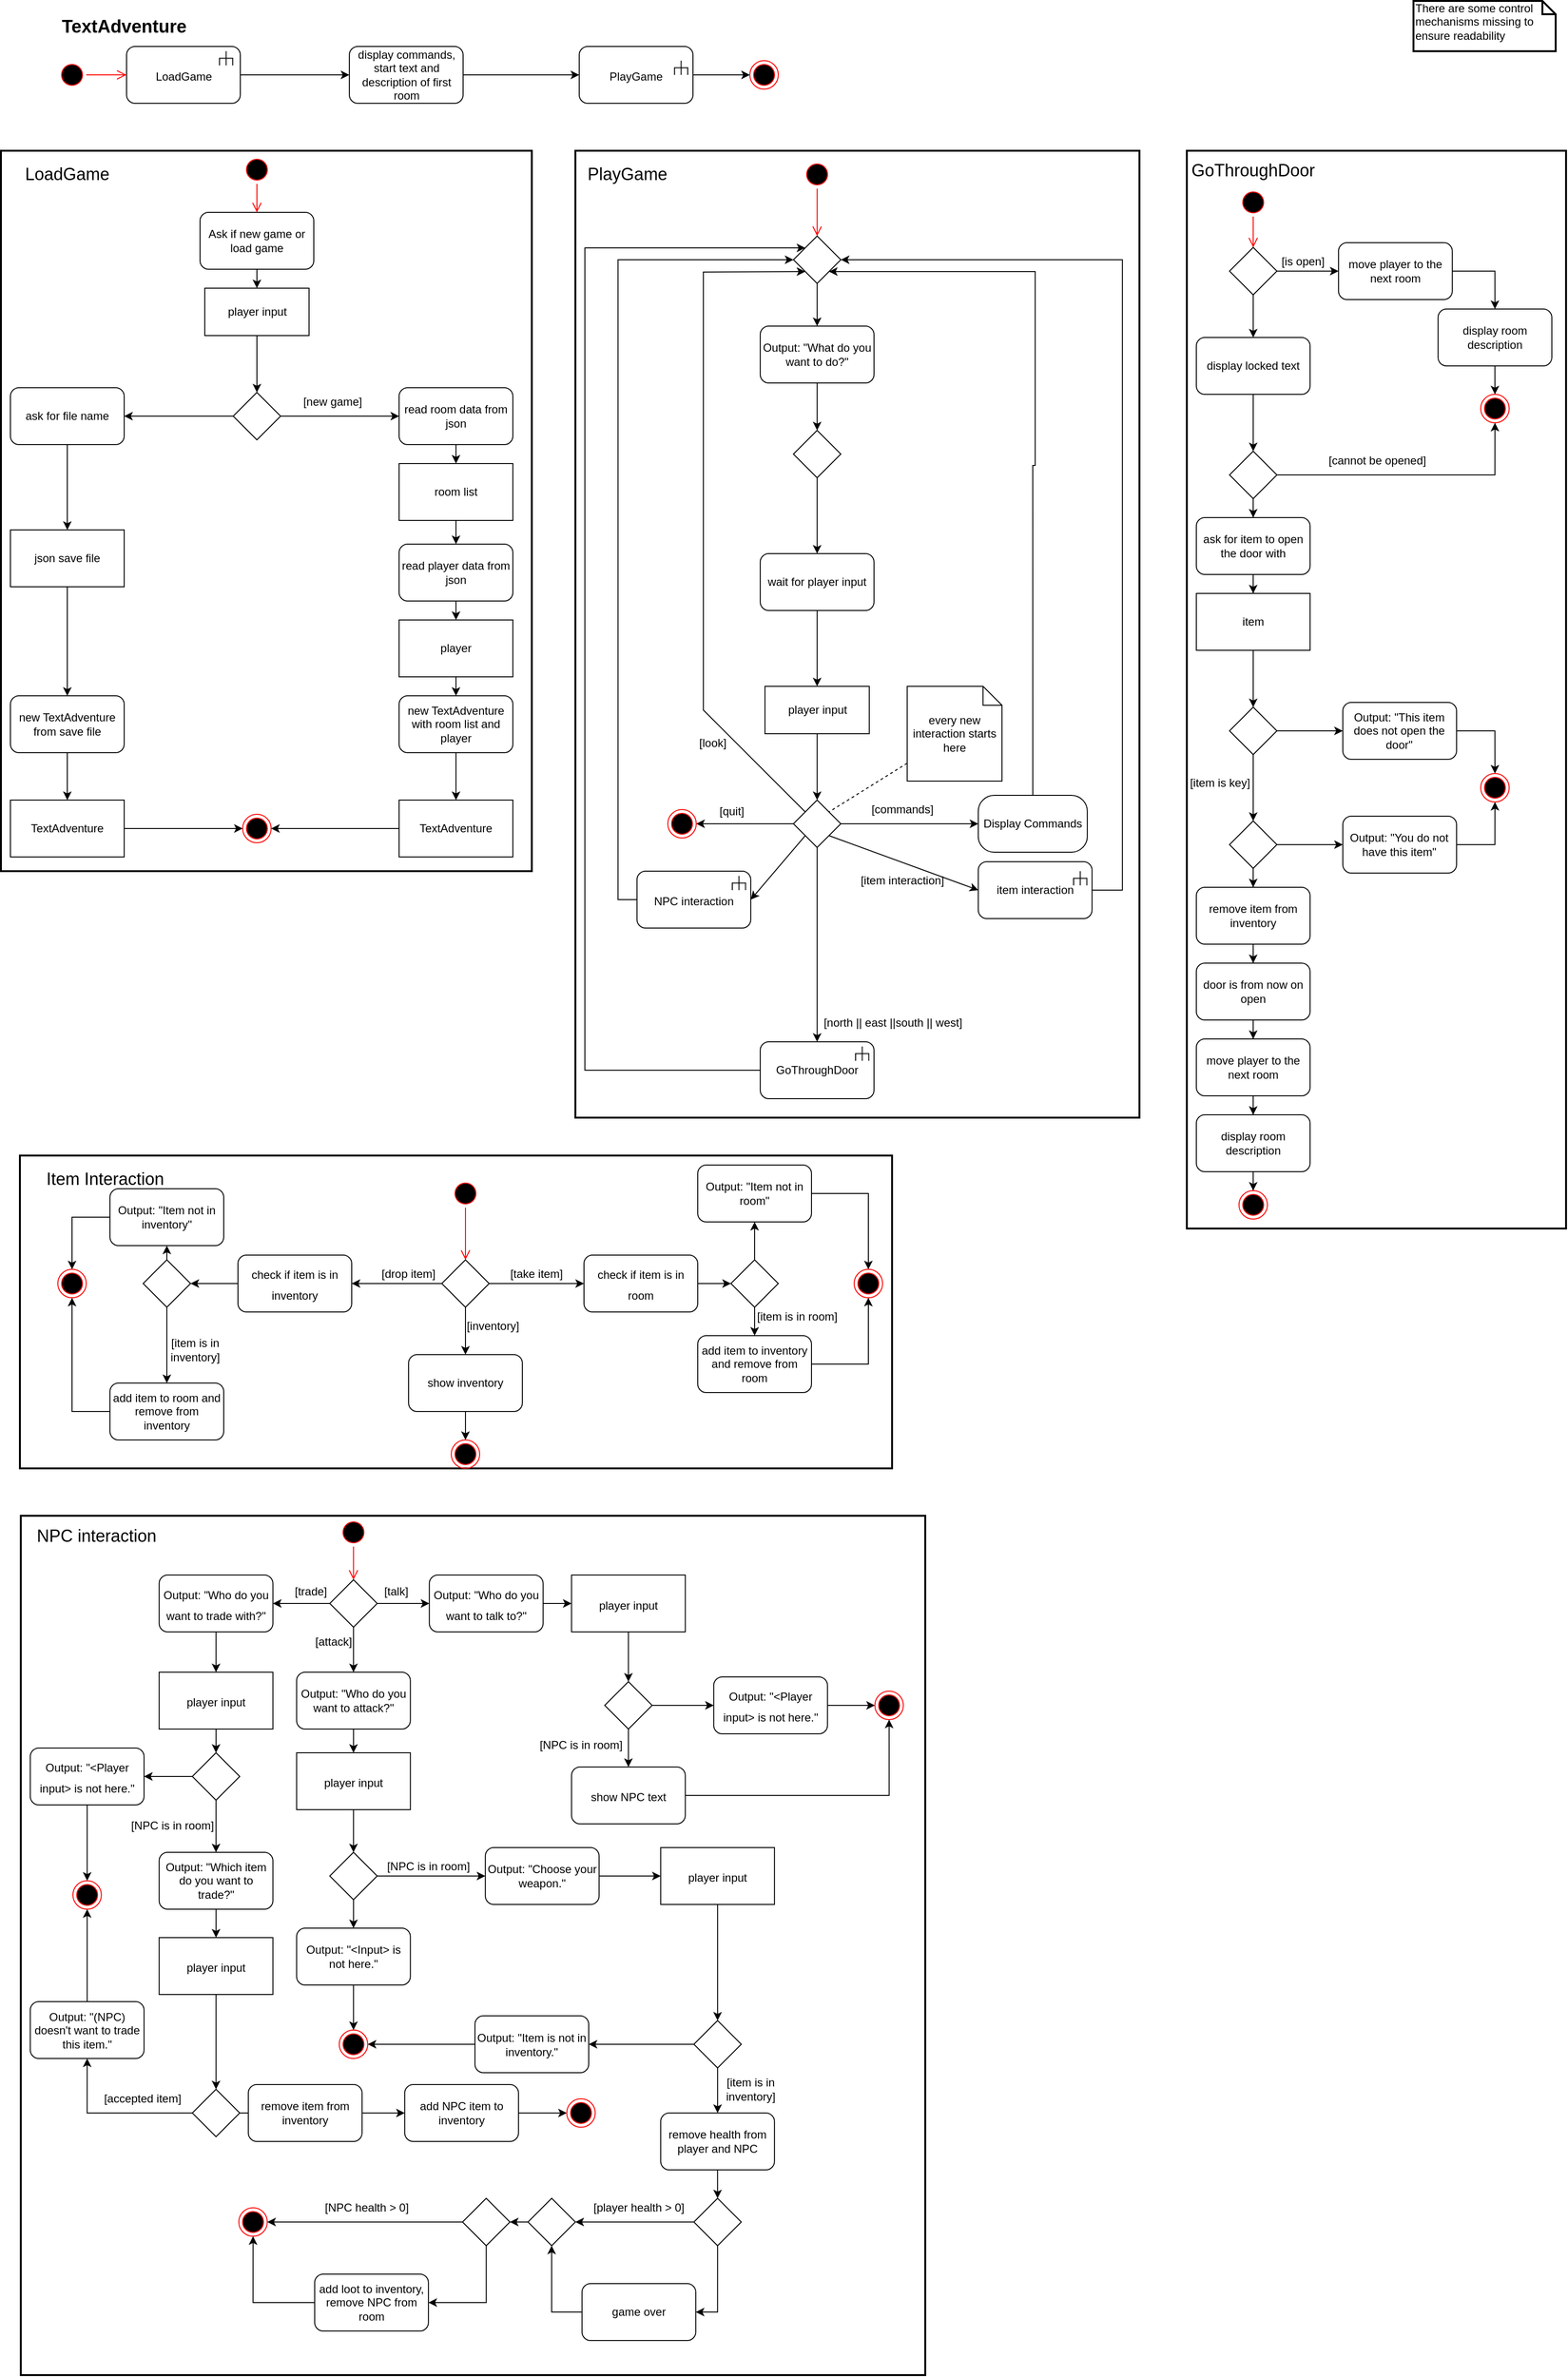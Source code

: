 <mxfile version="12.5.3" type="device"><diagram id="3Zu0i-3vW8HQsl96FUFb" name="Page-1"><mxGraphModel dx="2523" dy="967" grid="1" gridSize="10" guides="1" tooltips="1" connect="1" arrows="1" fold="1" page="1" pageScale="1" pageWidth="850" pageHeight="1100" math="0" shadow="0"><root><mxCell id="0"/><mxCell id="1" parent="0"/><mxCell id="OY64eCksX7PFk3CXQJJo-103" value="" style="rounded=0;whiteSpace=wrap;html=1;strokeWidth=2;" vertex="1" parent="1"><mxGeometry x="430.94" y="170" width="400" height="1137" as="geometry"/></mxCell><mxCell id="OY64eCksX7PFk3CXQJJo-49" value="" style="rounded=0;whiteSpace=wrap;html=1;strokeWidth=2;" vertex="1" parent="1"><mxGeometry x="-820" y="170" width="560" height="760" as="geometry"/></mxCell><mxCell id="dmS99pFa4VKYsC2hp6Se-128" value="" style="rounded=0;whiteSpace=wrap;html=1;strokeWidth=2;fontSize=12;" parent="1" vertex="1"><mxGeometry x="-799.06" y="1610" width="954.06" height="906.5" as="geometry"/></mxCell><mxCell id="dmS99pFa4VKYsC2hp6Se-47" value="" style="rounded=0;whiteSpace=wrap;html=1;strokeWidth=2;" parent="1" vertex="1"><mxGeometry x="-800" y="1230" width="920" height="330" as="geometry"/></mxCell><mxCell id="dmS99pFa4VKYsC2hp6Se-7" value="" style="rounded=0;whiteSpace=wrap;html=1;strokeWidth=2;" parent="1" vertex="1"><mxGeometry x="-214.06" y="170" width="595" height="1020" as="geometry"/></mxCell><mxCell id="DowYwE_YOMY_IStZm_8d-2" value="" style="ellipse;html=1;shape=startState;fillColor=#000000;strokeColor=#ff0000;" parent="1" vertex="1"><mxGeometry x="-760" y="75" width="30" height="30" as="geometry"/></mxCell><mxCell id="gs7NEHHBiCT36Fp_yRU1-34" style="edgeStyle=orthogonalEdgeStyle;rounded=0;orthogonalLoop=1;jettySize=auto;html=1;entryX=0.5;entryY=0;entryDx=0;entryDy=0;fontSize=12;" parent="1" source="DowYwE_YOMY_IStZm_8d-17" target="gs7NEHHBiCT36Fp_yRU1-33" edge="1"><mxGeometry relative="1" as="geometry"/></mxCell><mxCell id="DowYwE_YOMY_IStZm_8d-17" value="Output: &quot;What do you want to do?&quot;" style="rounded=1;whiteSpace=wrap;html=1;" parent="1" vertex="1"><mxGeometry x="-19.06" y="355" width="120" height="60" as="geometry"/></mxCell><mxCell id="DowYwE_YOMY_IStZm_8d-22" value="" style="edgeStyle=orthogonalEdgeStyle;rounded=0;orthogonalLoop=1;jettySize=auto;html=1;exitX=0.5;exitY=1;exitDx=0;exitDy=0;" parent="1" source="gs7NEHHBiCT36Fp_yRU1-33" target="DowYwE_YOMY_IStZm_8d-21" edge="1"><mxGeometry relative="1" as="geometry"><mxPoint x="40.94" y="535" as="sourcePoint"/></mxGeometry></mxCell><mxCell id="DowYwE_YOMY_IStZm_8d-24" value="" style="edgeStyle=orthogonalEdgeStyle;rounded=0;orthogonalLoop=1;jettySize=auto;html=1;entryX=0.5;entryY=0;entryDx=0;entryDy=0;" parent="1" source="DowYwE_YOMY_IStZm_8d-21" target="DowYwE_YOMY_IStZm_8d-25" edge="1"><mxGeometry relative="1" as="geometry"><mxPoint x="45.94" y="835" as="targetPoint"/></mxGeometry></mxCell><mxCell id="DowYwE_YOMY_IStZm_8d-21" value="wait for player input" style="rounded=1;whiteSpace=wrap;html=1;" parent="1" vertex="1"><mxGeometry x="-19.06" y="595" width="120" height="60" as="geometry"/></mxCell><mxCell id="DowYwE_YOMY_IStZm_8d-26" style="edgeStyle=orthogonalEdgeStyle;rounded=0;orthogonalLoop=1;jettySize=auto;html=1;entryX=0.5;entryY=0;entryDx=0;entryDy=0;" parent="1" source="DowYwE_YOMY_IStZm_8d-25" target="DowYwE_YOMY_IStZm_8d-27" edge="1"><mxGeometry relative="1" as="geometry"><mxPoint x="45.94" y="945" as="targetPoint"/></mxGeometry></mxCell><mxCell id="DowYwE_YOMY_IStZm_8d-25" value="player input" style="html=1;" parent="1" vertex="1"><mxGeometry x="-14.06" y="735" width="110" height="50" as="geometry"/></mxCell><mxCell id="DowYwE_YOMY_IStZm_8d-28" style="edgeStyle=orthogonalEdgeStyle;rounded=0;orthogonalLoop=1;jettySize=auto;html=1;entryX=0;entryY=0.5;entryDx=0;entryDy=0;" parent="1" source="DowYwE_YOMY_IStZm_8d-27" target="gs7NEHHBiCT36Fp_yRU1-31" edge="1"><mxGeometry relative="1" as="geometry"><mxPoint x="210.94" y="880" as="targetPoint"/></mxGeometry></mxCell><mxCell id="DowYwE_YOMY_IStZm_8d-30" style="edgeStyle=orthogonalEdgeStyle;rounded=0;orthogonalLoop=1;jettySize=auto;html=1;entryX=1;entryY=0.5;entryDx=0;entryDy=0;" parent="1" source="DowYwE_YOMY_IStZm_8d-27" target="gs7NEHHBiCT36Fp_yRU1-27" edge="1"><mxGeometry relative="1" as="geometry"><mxPoint x="-119.06" y="880" as="targetPoint"/></mxGeometry></mxCell><mxCell id="gs7NEHHBiCT36Fp_yRU1-35" style="rounded=0;orthogonalLoop=1;jettySize=auto;html=1;exitX=0;exitY=0;exitDx=0;exitDy=0;fontSize=12;entryX=0;entryY=1;entryDx=0;entryDy=0;" parent="1" source="DowYwE_YOMY_IStZm_8d-27" target="gs7NEHHBiCT36Fp_yRU1-37" edge="1"><mxGeometry relative="1" as="geometry"><mxPoint x="130.94" y="975" as="targetPoint"/><Array as="points"><mxPoint x="-79.06" y="760"/><mxPoint x="-79.06" y="298"/></Array></mxGeometry></mxCell><mxCell id="wJUqQIQ1FktxRGQlp8aA-1" style="edgeStyle=orthogonalEdgeStyle;rounded=0;orthogonalLoop=1;jettySize=auto;html=1;entryX=0.5;entryY=0;entryDx=0;entryDy=0;" parent="1" source="DowYwE_YOMY_IStZm_8d-27" target="wJUqQIQ1FktxRGQlp8aA-3" edge="1"><mxGeometry relative="1" as="geometry"><mxPoint x="40.94" y="1110" as="targetPoint"/></mxGeometry></mxCell><mxCell id="wJUqQIQ1FktxRGQlp8aA-15" style="rounded=0;orthogonalLoop=1;jettySize=auto;html=1;exitX=1;exitY=1;exitDx=0;exitDy=0;entryX=0;entryY=0.5;entryDx=0;entryDy=0;" parent="1" source="DowYwE_YOMY_IStZm_8d-27" target="wJUqQIQ1FktxRGQlp8aA-14" edge="1"><mxGeometry relative="1" as="geometry"/></mxCell><mxCell id="dmS99pFa4VKYsC2hp6Se-10" style="rounded=0;orthogonalLoop=1;jettySize=auto;html=1;exitX=0;exitY=1;exitDx=0;exitDy=0;fontSize=18;entryX=1;entryY=0.5;entryDx=0;entryDy=0;" parent="1" source="DowYwE_YOMY_IStZm_8d-27" target="dmS99pFa4VKYsC2hp6Se-9" edge="1"><mxGeometry relative="1" as="geometry"/></mxCell><mxCell id="DowYwE_YOMY_IStZm_8d-27" value="" style="rhombus;whiteSpace=wrap;html=1;" parent="1" vertex="1"><mxGeometry x="15.94" y="855" width="50" height="50" as="geometry"/></mxCell><mxCell id="gs7NEHHBiCT36Fp_yRU1-14" value="TextAdventure" style="text;align=center;fontStyle=1;verticalAlign=middle;spacingLeft=3;spacingRight=3;strokeColor=none;rotatable=0;points=[[0,0.5],[1,0.5]];portConstraint=eastwest;fontSize=19;" parent="1" vertex="1"><mxGeometry x="-730" y="24" width="80" height="26" as="geometry"/></mxCell><mxCell id="gs7NEHHBiCT36Fp_yRU1-20" style="edgeStyle=orthogonalEdgeStyle;rounded=0;orthogonalLoop=1;jettySize=auto;html=1;fontSize=19;entryX=0;entryY=0.5;entryDx=0;entryDy=0;" parent="1" source="gs7NEHHBiCT36Fp_yRU1-15" target="OY64eCksX7PFk3CXQJJo-9" edge="1"><mxGeometry relative="1" as="geometry"><mxPoint x="-515" y="90" as="targetPoint"/></mxGeometry></mxCell><mxCell id="gs7NEHHBiCT36Fp_yRU1-15" value="&lt;font style=&quot;font-size: 12px&quot;&gt;LoadGame&lt;/font&gt;" style="rounded=1;whiteSpace=wrap;html=1;fontSize=19;" parent="1" vertex="1"><mxGeometry x="-687.5" y="60" width="120" height="60" as="geometry"/></mxCell><mxCell id="gs7NEHHBiCT36Fp_yRU1-19" value="" style="edgeStyle=orthogonalEdgeStyle;html=1;verticalAlign=bottom;endArrow=open;endSize=8;strokeColor=#ff0000;entryX=0;entryY=0.5;entryDx=0;entryDy=0;" parent="1" source="DowYwE_YOMY_IStZm_8d-2" target="gs7NEHHBiCT36Fp_yRU1-15" edge="1"><mxGeometry relative="1" as="geometry"><mxPoint x="-685" y="90" as="targetPoint"/><mxPoint x="-745" y="105" as="sourcePoint"/></mxGeometry></mxCell><mxCell id="gs7NEHHBiCT36Fp_yRU1-23" style="edgeStyle=orthogonalEdgeStyle;rounded=0;orthogonalLoop=1;jettySize=auto;html=1;entryX=0;entryY=0.5;entryDx=0;entryDy=0;fontSize=19;" parent="1" source="gs7NEHHBiCT36Fp_yRU1-21" target="gs7NEHHBiCT36Fp_yRU1-22" edge="1"><mxGeometry relative="1" as="geometry"/></mxCell><mxCell id="gs7NEHHBiCT36Fp_yRU1-21" value="&lt;font style=&quot;font-size: 12px&quot;&gt;PlayGame&lt;/font&gt;" style="rounded=1;whiteSpace=wrap;html=1;fontSize=19;" parent="1" vertex="1"><mxGeometry x="-210" y="60" width="120" height="60" as="geometry"/></mxCell><mxCell id="gs7NEHHBiCT36Fp_yRU1-22" value="" style="ellipse;html=1;shape=endState;fillColor=#000000;strokeColor=#ff0000;fontSize=19;" parent="1" vertex="1"><mxGeometry x="-30" y="75" width="30" height="30" as="geometry"/></mxCell><mxCell id="gs7NEHHBiCT36Fp_yRU1-24" value="" style="ellipse;html=1;shape=startState;fillColor=#000000;strokeColor=#ff0000;fontSize=19;" parent="1" vertex="1"><mxGeometry x="25.94" y="180" width="30" height="30" as="geometry"/></mxCell><mxCell id="gs7NEHHBiCT36Fp_yRU1-25" value="" style="edgeStyle=orthogonalEdgeStyle;html=1;verticalAlign=bottom;endArrow=open;endSize=8;strokeColor=#ff0000;fontSize=19;entryX=0.5;entryY=0;entryDx=0;entryDy=0;" parent="1" source="gs7NEHHBiCT36Fp_yRU1-24" target="gs7NEHHBiCT36Fp_yRU1-37" edge="1"><mxGeometry relative="1" as="geometry"><mxPoint x="-59.06" y="260" as="targetPoint"/></mxGeometry></mxCell><mxCell id="gs7NEHHBiCT36Fp_yRU1-26" value="&lt;font style=&quot;font-size: 12px&quot;&gt;[quit]&lt;/font&gt;" style="text;html=1;strokeColor=none;fillColor=none;align=center;verticalAlign=middle;whiteSpace=wrap;rounded=0;fontSize=19;" parent="1" vertex="1"><mxGeometry x="-69.06" y="855" width="40" height="20" as="geometry"/></mxCell><mxCell id="gs7NEHHBiCT36Fp_yRU1-27" value="" style="ellipse;html=1;shape=endState;fillColor=#000000;strokeColor=#ff0000;fontSize=19;" parent="1" vertex="1"><mxGeometry x="-116.56" y="865" width="30" height="30" as="geometry"/></mxCell><mxCell id="gs7NEHHBiCT36Fp_yRU1-30" value="[commands]" style="text;html=1;strokeColor=none;fillColor=none;align=center;verticalAlign=middle;whiteSpace=wrap;rounded=0;fontSize=12;" parent="1" vertex="1"><mxGeometry x="110.94" y="855" width="40" height="20" as="geometry"/></mxCell><mxCell id="gs7NEHHBiCT36Fp_yRU1-32" style="edgeStyle=orthogonalEdgeStyle;rounded=0;orthogonalLoop=1;jettySize=auto;html=1;fontSize=12;exitX=0.5;exitY=0;exitDx=0;exitDy=0;entryX=1;entryY=1;entryDx=0;entryDy=0;" parent="1" source="gs7NEHHBiCT36Fp_yRU1-31" target="gs7NEHHBiCT36Fp_yRU1-37" edge="1"><mxGeometry relative="1" as="geometry"><mxPoint x="270.94" y="495" as="targetPoint"/><Array as="points"><mxPoint x="268.94" y="502"/><mxPoint x="270.94" y="502"/><mxPoint x="270.94" y="298"/></Array></mxGeometry></mxCell><mxCell id="gs7NEHHBiCT36Fp_yRU1-31" value="Display Commands" style="rounded=1;whiteSpace=wrap;html=1;fontSize=12;arcSize=28;" parent="1" vertex="1"><mxGeometry x="210.94" y="850" width="115" height="60" as="geometry"/></mxCell><mxCell id="gs7NEHHBiCT36Fp_yRU1-33" value="" style="rhombus;whiteSpace=wrap;html=1;" parent="1" vertex="1"><mxGeometry x="15.94" y="465" width="50" height="50" as="geometry"/></mxCell><mxCell id="gs7NEHHBiCT36Fp_yRU1-38" style="edgeStyle=none;rounded=0;orthogonalLoop=1;jettySize=auto;html=1;entryX=0.5;entryY=0;entryDx=0;entryDy=0;fontSize=12;" parent="1" source="gs7NEHHBiCT36Fp_yRU1-37" target="DowYwE_YOMY_IStZm_8d-17" edge="1"><mxGeometry relative="1" as="geometry"/></mxCell><mxCell id="gs7NEHHBiCT36Fp_yRU1-37" value="" style="rhombus;whiteSpace=wrap;html=1;" parent="1" vertex="1"><mxGeometry x="15.94" y="260" width="50" height="50" as="geometry"/></mxCell><mxCell id="gs7NEHHBiCT36Fp_yRU1-40" value="[look]" style="text;html=1;strokeColor=none;fillColor=none;align=center;verticalAlign=middle;whiteSpace=wrap;rounded=0;fontSize=12;" parent="1" vertex="1"><mxGeometry x="-89.06" y="785" width="40" height="20" as="geometry"/></mxCell><mxCell id="wJUqQIQ1FktxRGQlp8aA-2" value="[north || east ||south || west]" style="text;html=1;strokeColor=none;fillColor=none;align=center;verticalAlign=middle;whiteSpace=wrap;rounded=0;" parent="1" vertex="1"><mxGeometry x="40.94" y="1080" width="160" height="20" as="geometry"/></mxCell><mxCell id="wJUqQIQ1FktxRGQlp8aA-28" style="edgeStyle=orthogonalEdgeStyle;rounded=0;orthogonalLoop=1;jettySize=auto;html=1;entryX=0;entryY=0;entryDx=0;entryDy=0;exitX=0;exitY=0.5;exitDx=0;exitDy=0;" parent="1" source="wJUqQIQ1FktxRGQlp8aA-3" target="gs7NEHHBiCT36Fp_yRU1-37" edge="1"><mxGeometry relative="1" as="geometry"><mxPoint x="-179.06" y="230" as="targetPoint"/><Array as="points"><mxPoint x="-204.06" y="1140"/><mxPoint x="-204.06" y="273"/></Array></mxGeometry></mxCell><mxCell id="wJUqQIQ1FktxRGQlp8aA-3" value="GoThroughDoor" style="rounded=1;whiteSpace=wrap;html=1;" parent="1" vertex="1"><mxGeometry x="-19.06" y="1110" width="120" height="60" as="geometry"/></mxCell><mxCell id="wJUqQIQ1FktxRGQlp8aA-5" value="" style="shape=image;verticalLabelPosition=bottom;verticalAlign=top;aspect=fixed;image=data:image/png,iVBORw0KGgoAAAANSUhEUgAAAA8AAAAPCAYAAAA71pVKAAAAAXNSR0IArs4c6QAAAARnQU1BAACxjwv8YQUAAAAJcEhZcwAADsMAAA7DAcdvqGQAAAA5SURBVDhPY/z//z8DLsDICJL+zwjlYgAmKE0WGNVMIgBFA+64IgDAmnHFJb54BsmNRhWJgALNDAwAsV8RF8ACKj0AAAAASUVORK5CYII=" parent="1" vertex="1"><mxGeometry x="80.94" y="1115" width="15" height="15" as="geometry"/></mxCell><mxCell id="wJUqQIQ1FktxRGQlp8aA-8" value="" style="shape=image;verticalLabelPosition=bottom;verticalAlign=top;aspect=fixed;image=data:image/png,iVBORw0KGgoAAAANSUhEUgAAAA8AAAAPCAYAAAA71pVKAAAAAXNSR0IArs4c6QAAAARnQU1BAACxjwv8YQUAAAAJcEhZcwAADsMAAA7DAcdvqGQAAAA5SURBVDhPY/z//z8DLsDICJL+zwjlYgAmKE0WGNVMIgBFA+64IgDAmnHFJb54BsmNRhWJgALNDAwAsV8RF8ACKj0AAAAASUVORK5CYII=" parent="1" vertex="1"><mxGeometry x="-590" y="65" width="15" height="15" as="geometry"/></mxCell><mxCell id="wJUqQIQ1FktxRGQlp8aA-9" value="" style="shape=image;verticalLabelPosition=bottom;verticalAlign=top;aspect=fixed;image=data:image/png,iVBORw0KGgoAAAANSUhEUgAAAA8AAAAPCAYAAAA71pVKAAAAAXNSR0IArs4c6QAAAARnQU1BAACxjwv8YQUAAAAJcEhZcwAADsMAAA7DAcdvqGQAAAA5SURBVDhPY/z//z8DLsDICJL+zwjlYgAmKE0WGNVMIgBFA+64IgDAmnHFJb54BsmNRhWJgALNDAwAsV8RF8ACKj0AAAAASUVORK5CYII=" parent="1" vertex="1"><mxGeometry x="-110" y="75" width="15" height="15" as="geometry"/></mxCell><mxCell id="wJUqQIQ1FktxRGQlp8aA-20" style="edgeStyle=orthogonalEdgeStyle;rounded=0;orthogonalLoop=1;jettySize=auto;html=1;entryX=1;entryY=0.5;entryDx=0;entryDy=0;" parent="1" source="wJUqQIQ1FktxRGQlp8aA-14" target="gs7NEHHBiCT36Fp_yRU1-37" edge="1"><mxGeometry relative="1" as="geometry"><mxPoint x="400.94" y="950" as="targetPoint"/><Array as="points"><mxPoint x="362.94" y="950"/><mxPoint x="362.94" y="285"/></Array></mxGeometry></mxCell><mxCell id="wJUqQIQ1FktxRGQlp8aA-14" value="item interaction" style="rounded=1;whiteSpace=wrap;html=1;" parent="1" vertex="1"><mxGeometry x="210.94" y="920" width="120" height="60" as="geometry"/></mxCell><mxCell id="wJUqQIQ1FktxRGQlp8aA-16" value="[item interaction]" style="text;html=1;strokeColor=none;fillColor=none;align=center;verticalAlign=middle;whiteSpace=wrap;rounded=0;" parent="1" vertex="1"><mxGeometry x="80.94" y="930" width="100" height="20" as="geometry"/></mxCell><mxCell id="dmS99pFa4VKYsC2hp6Se-6" value="" style="shape=image;verticalLabelPosition=bottom;verticalAlign=top;aspect=fixed;image=data:image/png,iVBORw0KGgoAAAANSUhEUgAAAA8AAAAPCAYAAAA71pVKAAAAAXNSR0IArs4c6QAAAARnQU1BAACxjwv8YQUAAAAJcEhZcwAADsMAAA7DAcdvqGQAAAA5SURBVDhPY/z//z8DLsDICJL+zwjlYgAmKE0WGNVMIgBFA+64IgDAmnHFJb54BsmNRhWJgALNDAwAsV8RF8ACKj0AAAAASUVORK5CYII=" parent="1" vertex="1"><mxGeometry x="310.94" y="930" width="15" height="15" as="geometry"/></mxCell><mxCell id="dmS99pFa4VKYsC2hp6Se-8" value="PlayGame" style="text;align=center;fontStyle=0;verticalAlign=middle;spacingLeft=3;spacingRight=3;strokeColor=none;rotatable=0;points=[[0,0.5],[1,0.5]];portConstraint=eastwest;fontSize=18;" parent="1" vertex="1"><mxGeometry x="-199.06" y="180" width="80" height="26" as="geometry"/></mxCell><mxCell id="dmS99pFa4VKYsC2hp6Se-11" style="edgeStyle=orthogonalEdgeStyle;rounded=0;orthogonalLoop=1;jettySize=auto;html=1;fontSize=18;entryX=0;entryY=0.5;entryDx=0;entryDy=0;exitX=0;exitY=0.5;exitDx=0;exitDy=0;" parent="1" source="dmS99pFa4VKYsC2hp6Se-9" target="gs7NEHHBiCT36Fp_yRU1-37" edge="1"><mxGeometry relative="1" as="geometry"><mxPoint x="15.94" y="300" as="targetPoint"/></mxGeometry></mxCell><mxCell id="dmS99pFa4VKYsC2hp6Se-9" value="&lt;font style=&quot;font-size: 12px&quot;&gt;NPC&lt;/font&gt;&lt;font style=&quot;font-size: 12px&quot;&gt;&amp;nbsp;&lt;/font&gt;&lt;font style=&quot;font-size: 12px&quot;&gt;interaction&lt;/font&gt;" style="rounded=1;whiteSpace=wrap;html=1;strokeWidth=1;fontSize=18;" parent="1" vertex="1"><mxGeometry x="-149.06" y="930" width="120" height="60" as="geometry"/></mxCell><mxCell id="dmS99pFa4VKYsC2hp6Se-13" value="" style="shape=image;verticalLabelPosition=bottom;verticalAlign=top;aspect=fixed;image=data:image/png,iVBORw0KGgoAAAANSUhEUgAAAA8AAAAPCAYAAAA71pVKAAAAAXNSR0IArs4c6QAAAARnQU1BAACxjwv8YQUAAAAJcEhZcwAADsMAAA7DAcdvqGQAAAA5SURBVDhPY/z//z8DLsDICJL+zwjlYgAmKE0WGNVMIgBFA+64IgDAmnHFJb54BsmNRhWJgALNDAwAsV8RF8ACKj0AAAAASUVORK5CYII=" parent="1" vertex="1"><mxGeometry x="-49.06" y="935" width="15" height="15" as="geometry"/></mxCell><mxCell id="dmS99pFa4VKYsC2hp6Se-14" value="" style="ellipse;html=1;shape=startState;fillColor=#000000;strokeColor=#ff0000;fontSize=18;" parent="1" vertex="1"><mxGeometry x="-345" y="1255" width="30" height="30" as="geometry"/></mxCell><mxCell id="dmS99pFa4VKYsC2hp6Se-15" value="" style="edgeStyle=orthogonalEdgeStyle;html=1;verticalAlign=bottom;endArrow=open;endSize=8;strokeColor=#ff0000;fontSize=18;entryX=0.5;entryY=0;entryDx=0;entryDy=0;" parent="1" source="dmS99pFa4VKYsC2hp6Se-14" target="dmS99pFa4VKYsC2hp6Se-16" edge="1"><mxGeometry relative="1" as="geometry"><mxPoint x="-330" y="1345" as="targetPoint"/></mxGeometry></mxCell><mxCell id="dmS99pFa4VKYsC2hp6Se-18" style="edgeStyle=orthogonalEdgeStyle;rounded=0;orthogonalLoop=1;jettySize=auto;html=1;entryX=0;entryY=0.5;entryDx=0;entryDy=0;" parent="1" source="dmS99pFa4VKYsC2hp6Se-16" target="dmS99pFa4VKYsC2hp6Se-17" edge="1"><mxGeometry relative="1" as="geometry"/></mxCell><mxCell id="dmS99pFa4VKYsC2hp6Se-33" style="edgeStyle=orthogonalEdgeStyle;rounded=0;orthogonalLoop=1;jettySize=auto;html=1;entryX=1;entryY=0.5;entryDx=0;entryDy=0;" parent="1" source="dmS99pFa4VKYsC2hp6Se-16" target="dmS99pFa4VKYsC2hp6Se-72" edge="1"><mxGeometry relative="1" as="geometry"><mxPoint x="-440" y="1365" as="targetPoint"/></mxGeometry></mxCell><mxCell id="dmS99pFa4VKYsC2hp6Se-40" style="edgeStyle=orthogonalEdgeStyle;rounded=0;orthogonalLoop=1;jettySize=auto;html=1;entryX=0.5;entryY=0;entryDx=0;entryDy=0;" parent="1" source="dmS99pFa4VKYsC2hp6Se-16" target="dmS99pFa4VKYsC2hp6Se-39" edge="1"><mxGeometry relative="1" as="geometry"/></mxCell><mxCell id="dmS99pFa4VKYsC2hp6Se-16" value="" style="rhombus;whiteSpace=wrap;html=1;" parent="1" vertex="1"><mxGeometry x="-355" y="1340" width="50" height="50" as="geometry"/></mxCell><mxCell id="dmS99pFa4VKYsC2hp6Se-21" style="edgeStyle=orthogonalEdgeStyle;rounded=0;orthogonalLoop=1;jettySize=auto;html=1;exitX=1;exitY=0.5;exitDx=0;exitDy=0;" parent="1" source="dmS99pFa4VKYsC2hp6Se-17" target="dmS99pFa4VKYsC2hp6Se-20" edge="1"><mxGeometry relative="1" as="geometry"/></mxCell><mxCell id="dmS99pFa4VKYsC2hp6Se-17" value="&lt;span style=&quot;font-size: 12px&quot;&gt;check if item is in room&lt;/span&gt;" style="rounded=1;whiteSpace=wrap;html=1;strokeWidth=1;fontSize=18;" parent="1" vertex="1"><mxGeometry x="-205" y="1335" width="120" height="60" as="geometry"/></mxCell><mxCell id="dmS99pFa4VKYsC2hp6Se-19" value="[take item]" style="text;html=1;strokeColor=none;fillColor=none;align=center;verticalAlign=middle;whiteSpace=wrap;rounded=0;" parent="1" vertex="1"><mxGeometry x="-285" y="1345" width="60" height="20" as="geometry"/></mxCell><mxCell id="dmS99pFa4VKYsC2hp6Se-22" style="edgeStyle=orthogonalEdgeStyle;rounded=0;orthogonalLoop=1;jettySize=auto;html=1;entryX=0.5;entryY=1;entryDx=0;entryDy=0;" parent="1" source="dmS99pFa4VKYsC2hp6Se-20" target="dmS99pFa4VKYsC2hp6Se-23" edge="1"><mxGeometry relative="1" as="geometry"><mxPoint x="-25.0" y="1300" as="targetPoint"/></mxGeometry></mxCell><mxCell id="dmS99pFa4VKYsC2hp6Se-28" style="edgeStyle=orthogonalEdgeStyle;rounded=0;orthogonalLoop=1;jettySize=auto;html=1;entryX=0.5;entryY=0;entryDx=0;entryDy=0;" parent="1" source="dmS99pFa4VKYsC2hp6Se-20" target="dmS99pFa4VKYsC2hp6Se-27" edge="1"><mxGeometry relative="1" as="geometry"><mxPoint x="-25.0" y="1470" as="targetPoint"/></mxGeometry></mxCell><mxCell id="dmS99pFa4VKYsC2hp6Se-20" value="" style="rhombus;whiteSpace=wrap;html=1;" parent="1" vertex="1"><mxGeometry x="-50" y="1340" width="50" height="50" as="geometry"/></mxCell><mxCell id="dmS99pFa4VKYsC2hp6Se-25" style="edgeStyle=orthogonalEdgeStyle;rounded=0;orthogonalLoop=1;jettySize=auto;html=1;exitX=1;exitY=0.5;exitDx=0;exitDy=0;" parent="1" source="dmS99pFa4VKYsC2hp6Se-23" target="dmS99pFa4VKYsC2hp6Se-24" edge="1"><mxGeometry relative="1" as="geometry"/></mxCell><mxCell id="dmS99pFa4VKYsC2hp6Se-23" value="Output: &quot;Item not in room&quot;" style="rounded=1;whiteSpace=wrap;html=1;" parent="1" vertex="1"><mxGeometry x="-85" y="1240" width="120" height="60" as="geometry"/></mxCell><mxCell id="dmS99pFa4VKYsC2hp6Se-24" value="" style="ellipse;html=1;shape=endState;fillColor=#000000;strokeColor=#ff0000;" parent="1" vertex="1"><mxGeometry x="80" y="1350" width="30" height="30" as="geometry"/></mxCell><mxCell id="dmS99pFa4VKYsC2hp6Se-31" style="edgeStyle=orthogonalEdgeStyle;rounded=0;orthogonalLoop=1;jettySize=auto;html=1;entryX=0.5;entryY=1;entryDx=0;entryDy=0;" parent="1" source="dmS99pFa4VKYsC2hp6Se-27" target="dmS99pFa4VKYsC2hp6Se-24" edge="1"><mxGeometry relative="1" as="geometry"/></mxCell><mxCell id="dmS99pFa4VKYsC2hp6Se-27" value="add item to inventory and remove from room" style="rounded=1;whiteSpace=wrap;html=1;" parent="1" vertex="1"><mxGeometry x="-85" y="1420" width="120" height="60" as="geometry"/></mxCell><mxCell id="dmS99pFa4VKYsC2hp6Se-35" style="edgeStyle=orthogonalEdgeStyle;rounded=0;orthogonalLoop=1;jettySize=auto;html=1;entryX=0.5;entryY=1;entryDx=0;entryDy=0;exitX=0;exitY=0.5;exitDx=0;exitDy=0;" parent="1" source="dmS99pFa4VKYsC2hp6Se-32" target="dmS99pFa4VKYsC2hp6Se-34" edge="1"><mxGeometry relative="1" as="geometry"><mxPoint x="-710" y="1504.571" as="sourcePoint"/><mxPoint x="-750" y="1385" as="targetPoint"/></mxGeometry></mxCell><mxCell id="dmS99pFa4VKYsC2hp6Se-32" value="add item to room and remove from inventory" style="rounded=1;whiteSpace=wrap;html=1;" parent="1" vertex="1"><mxGeometry x="-705" y="1470" width="120" height="60" as="geometry"/></mxCell><mxCell id="dmS99pFa4VKYsC2hp6Se-34" value="" style="ellipse;html=1;shape=endState;fillColor=#000000;strokeColor=#ff0000;" parent="1" vertex="1"><mxGeometry x="-760" y="1350" width="30" height="30" as="geometry"/></mxCell><mxCell id="dmS99pFa4VKYsC2hp6Se-37" value="[drop item]" style="text;html=1;strokeColor=none;fillColor=none;align=center;verticalAlign=middle;whiteSpace=wrap;rounded=0;" parent="1" vertex="1"><mxGeometry x="-425" y="1345" width="70" height="20" as="geometry"/></mxCell><mxCell id="dmS99pFa4VKYsC2hp6Se-43" style="edgeStyle=orthogonalEdgeStyle;rounded=0;orthogonalLoop=1;jettySize=auto;html=1;entryX=0.5;entryY=0;entryDx=0;entryDy=0;" parent="1" source="dmS99pFa4VKYsC2hp6Se-39" edge="1"><mxGeometry relative="1" as="geometry"><mxPoint x="-330" y="1530" as="targetPoint"/></mxGeometry></mxCell><mxCell id="dmS99pFa4VKYsC2hp6Se-39" value="show inventory" style="rounded=1;whiteSpace=wrap;html=1;" parent="1" vertex="1"><mxGeometry x="-390" y="1440" width="120" height="60" as="geometry"/></mxCell><mxCell id="dmS99pFa4VKYsC2hp6Se-42" value="" style="ellipse;html=1;shape=endState;fillColor=#000000;strokeColor=#ff0000;" parent="1" vertex="1"><mxGeometry x="-345" y="1530" width="30" height="30" as="geometry"/></mxCell><mxCell id="dmS99pFa4VKYsC2hp6Se-46" value="[inventory]" style="text;html=1;strokeColor=none;fillColor=none;align=center;verticalAlign=middle;whiteSpace=wrap;rounded=0;" parent="1" vertex="1"><mxGeometry x="-320.94" y="1400" width="40" height="20" as="geometry"/></mxCell><mxCell id="dmS99pFa4VKYsC2hp6Se-48" value="Item Interaction" style="text;align=center;fontStyle=0;verticalAlign=middle;spacingLeft=3;spacingRight=3;strokeColor=none;rotatable=0;points=[[0,0.5],[1,0.5]];portConstraint=eastwest;fontSize=18;" parent="1" vertex="1"><mxGeometry x="-750" y="1240" width="80" height="26" as="geometry"/></mxCell><mxCell id="dmS99pFa4VKYsC2hp6Se-49" value="" style="ellipse;html=1;shape=startState;fillColor=#000000;strokeColor=#ff0000;fontSize=18;" parent="1" vertex="1"><mxGeometry x="-463.12" y="1612.5" width="30" height="30" as="geometry"/></mxCell><mxCell id="dmS99pFa4VKYsC2hp6Se-50" value="" style="edgeStyle=orthogonalEdgeStyle;html=1;verticalAlign=bottom;endArrow=open;endSize=8;strokeColor=#ff0000;fontSize=18;entryX=0.5;entryY=0;entryDx=0;entryDy=0;" parent="1" source="dmS99pFa4VKYsC2hp6Se-49" target="dmS99pFa4VKYsC2hp6Se-51" edge="1"><mxGeometry relative="1" as="geometry"><mxPoint x="-448.12" y="1702.5" as="targetPoint"/></mxGeometry></mxCell><mxCell id="dmS99pFa4VKYsC2hp6Se-55" style="edgeStyle=orthogonalEdgeStyle;rounded=0;orthogonalLoop=1;jettySize=auto;html=1;fontSize=18;" parent="1" source="dmS99pFa4VKYsC2hp6Se-51" target="dmS99pFa4VKYsC2hp6Se-54" edge="1"><mxGeometry relative="1" as="geometry"/></mxCell><mxCell id="dmS99pFa4VKYsC2hp6Se-84" style="edgeStyle=orthogonalEdgeStyle;rounded=0;orthogonalLoop=1;jettySize=auto;html=1;fontSize=12;entryX=1;entryY=0.5;entryDx=0;entryDy=0;" parent="1" source="dmS99pFa4VKYsC2hp6Se-51" target="dmS99pFa4VKYsC2hp6Se-86" edge="1"><mxGeometry relative="1" as="geometry"><mxPoint x="-543.12" y="1702.5" as="targetPoint"/></mxGeometry></mxCell><mxCell id="dmS99pFa4VKYsC2hp6Se-113" style="edgeStyle=orthogonalEdgeStyle;rounded=0;orthogonalLoop=1;jettySize=auto;html=1;fontSize=12;entryX=0.5;entryY=0;entryDx=0;entryDy=0;" parent="1" source="dmS99pFa4VKYsC2hp6Se-51" target="dmS99pFa4VKYsC2hp6Se-115" edge="1"><mxGeometry relative="1" as="geometry"><mxPoint x="-448.12" y="1875" as="targetPoint"/></mxGeometry></mxCell><mxCell id="dmS99pFa4VKYsC2hp6Se-51" value="" style="rhombus;whiteSpace=wrap;html=1;" parent="1" vertex="1"><mxGeometry x="-473.12" y="1677.5" width="50" height="50" as="geometry"/></mxCell><mxCell id="dmS99pFa4VKYsC2hp6Se-58" style="edgeStyle=orthogonalEdgeStyle;rounded=0;orthogonalLoop=1;jettySize=auto;html=1;entryX=0;entryY=0.5;entryDx=0;entryDy=0;fontSize=18;" parent="1" source="dmS99pFa4VKYsC2hp6Se-54" target="dmS99pFa4VKYsC2hp6Se-57" edge="1"><mxGeometry relative="1" as="geometry"/></mxCell><mxCell id="dmS99pFa4VKYsC2hp6Se-54" value="&lt;font style=&quot;font-size: 12px&quot;&gt;Output: &quot;Who do you want to talk to?&quot;&lt;/font&gt;" style="rounded=1;whiteSpace=wrap;html=1;strokeWidth=1;fontSize=18;" parent="1" vertex="1"><mxGeometry x="-368.12" y="1672.5" width="120" height="60" as="geometry"/></mxCell><mxCell id="dmS99pFa4VKYsC2hp6Se-60" style="edgeStyle=orthogonalEdgeStyle;rounded=0;orthogonalLoop=1;jettySize=auto;html=1;entryX=0.5;entryY=0;entryDx=0;entryDy=0;fontSize=18;" parent="1" source="dmS99pFa4VKYsC2hp6Se-57" target="dmS99pFa4VKYsC2hp6Se-59" edge="1"><mxGeometry relative="1" as="geometry"/></mxCell><mxCell id="dmS99pFa4VKYsC2hp6Se-57" value="&lt;font style=&quot;font-size: 12px&quot;&gt;player input&lt;/font&gt;" style="rounded=0;whiteSpace=wrap;html=1;strokeWidth=1;fontSize=18;" parent="1" vertex="1"><mxGeometry x="-218.12" y="1672.5" width="120" height="60" as="geometry"/></mxCell><mxCell id="dmS99pFa4VKYsC2hp6Se-61" style="edgeStyle=orthogonalEdgeStyle;rounded=0;orthogonalLoop=1;jettySize=auto;html=1;fontSize=18;entryX=0;entryY=0.5;entryDx=0;entryDy=0;" parent="1" source="dmS99pFa4VKYsC2hp6Se-59" target="dmS99pFa4VKYsC2hp6Se-63" edge="1"><mxGeometry relative="1" as="geometry"><mxPoint x="-78.12" y="1810" as="targetPoint"/></mxGeometry></mxCell><mxCell id="dmS99pFa4VKYsC2hp6Se-62" style="edgeStyle=orthogonalEdgeStyle;rounded=0;orthogonalLoop=1;jettySize=auto;html=1;fontSize=18;entryX=0.5;entryY=0;entryDx=0;entryDy=0;" parent="1" source="dmS99pFa4VKYsC2hp6Se-59" target="dmS99pFa4VKYsC2hp6Se-68" edge="1"><mxGeometry relative="1" as="geometry"><mxPoint x="-158.12" y="1885" as="targetPoint"/></mxGeometry></mxCell><mxCell id="dmS99pFa4VKYsC2hp6Se-59" value="" style="rhombus;whiteSpace=wrap;html=1;strokeWidth=1;fontSize=18;" parent="1" vertex="1"><mxGeometry x="-183.12" y="1785" width="50" height="50" as="geometry"/></mxCell><mxCell id="dmS99pFa4VKYsC2hp6Se-64" style="edgeStyle=orthogonalEdgeStyle;rounded=0;orthogonalLoop=1;jettySize=auto;html=1;fontSize=18;entryX=0;entryY=0.5;entryDx=0;entryDy=0;" parent="1" source="dmS99pFa4VKYsC2hp6Se-63" target="dmS99pFa4VKYsC2hp6Se-65" edge="1"><mxGeometry relative="1" as="geometry"><mxPoint x="81.88" y="1810" as="targetPoint"/></mxGeometry></mxCell><mxCell id="dmS99pFa4VKYsC2hp6Se-63" value="&lt;font style=&quot;font-size: 12px&quot;&gt;Output: &quot;&amp;lt;Player input&amp;gt; is not here.&quot;&lt;/font&gt;" style="rounded=1;whiteSpace=wrap;html=1;strokeWidth=1;fontSize=18;" parent="1" vertex="1"><mxGeometry x="-68.12" y="1780" width="120" height="60" as="geometry"/></mxCell><mxCell id="dmS99pFa4VKYsC2hp6Se-65" value="" style="ellipse;html=1;shape=endState;fillColor=#000000;strokeColor=#ff0000;fontSize=18;" parent="1" vertex="1"><mxGeometry x="101.88" y="1795" width="30" height="30" as="geometry"/></mxCell><mxCell id="dmS99pFa4VKYsC2hp6Se-69" style="edgeStyle=orthogonalEdgeStyle;rounded=0;orthogonalLoop=1;jettySize=auto;html=1;entryX=0.5;entryY=1;entryDx=0;entryDy=0;fontSize=18;" parent="1" source="dmS99pFa4VKYsC2hp6Se-68" target="dmS99pFa4VKYsC2hp6Se-65" edge="1"><mxGeometry relative="1" as="geometry"/></mxCell><mxCell id="dmS99pFa4VKYsC2hp6Se-68" value="&lt;span style=&quot;font-size: 12px&quot;&gt;show NPC text&lt;/span&gt;" style="rounded=1;whiteSpace=wrap;html=1;strokeWidth=1;fontSize=18;" parent="1" vertex="1"><mxGeometry x="-218.12" y="1875" width="120" height="60" as="geometry"/></mxCell><mxCell id="dmS99pFa4VKYsC2hp6Se-70" value="&lt;font style=&quot;font-size: 12px&quot;&gt;[NPC is in room]&lt;/font&gt;" style="text;html=1;strokeColor=none;fillColor=none;align=center;verticalAlign=middle;whiteSpace=wrap;rounded=0;fontSize=18;" parent="1" vertex="1"><mxGeometry x="-258.12" y="1840" width="100" height="20" as="geometry"/></mxCell><mxCell id="dmS99pFa4VKYsC2hp6Se-71" value="[item is in room]" style="text;html=1;strokeColor=none;fillColor=none;align=center;verticalAlign=middle;whiteSpace=wrap;rounded=0;fontSize=12;" parent="1" vertex="1"><mxGeometry x="-25" y="1390" width="90" height="20" as="geometry"/></mxCell><mxCell id="dmS99pFa4VKYsC2hp6Se-75" style="edgeStyle=orthogonalEdgeStyle;rounded=0;orthogonalLoop=1;jettySize=auto;html=1;fontSize=12;exitX=0;exitY=0.5;exitDx=0;exitDy=0;" parent="1" source="dmS99pFa4VKYsC2hp6Se-72" target="dmS99pFa4VKYsC2hp6Se-74" edge="1"><mxGeometry relative="1" as="geometry"/></mxCell><mxCell id="dmS99pFa4VKYsC2hp6Se-72" value="&lt;span style=&quot;font-size: 12px&quot;&gt;check if item is in inventory&lt;/span&gt;" style="rounded=1;whiteSpace=wrap;html=1;strokeWidth=1;fontSize=18;" parent="1" vertex="1"><mxGeometry x="-570" y="1335" width="120" height="60" as="geometry"/></mxCell><mxCell id="dmS99pFa4VKYsC2hp6Se-76" style="edgeStyle=orthogonalEdgeStyle;rounded=0;orthogonalLoop=1;jettySize=auto;html=1;entryX=0.5;entryY=0;entryDx=0;entryDy=0;fontSize=12;" parent="1" source="dmS99pFa4VKYsC2hp6Se-74" target="dmS99pFa4VKYsC2hp6Se-32" edge="1"><mxGeometry relative="1" as="geometry"/></mxCell><mxCell id="dmS99pFa4VKYsC2hp6Se-78" style="edgeStyle=orthogonalEdgeStyle;rounded=0;orthogonalLoop=1;jettySize=auto;html=1;exitX=0.5;exitY=0;exitDx=0;exitDy=0;entryX=0.5;entryY=1;entryDx=0;entryDy=0;fontSize=12;" parent="1" source="dmS99pFa4VKYsC2hp6Se-74" target="dmS99pFa4VKYsC2hp6Se-77" edge="1"><mxGeometry relative="1" as="geometry"/></mxCell><mxCell id="dmS99pFa4VKYsC2hp6Se-74" value="" style="rhombus;whiteSpace=wrap;html=1;" parent="1" vertex="1"><mxGeometry x="-670" y="1340" width="50" height="50" as="geometry"/></mxCell><mxCell id="dmS99pFa4VKYsC2hp6Se-79" style="edgeStyle=orthogonalEdgeStyle;rounded=0;orthogonalLoop=1;jettySize=auto;html=1;entryX=0.5;entryY=0;entryDx=0;entryDy=0;fontSize=12;" parent="1" source="dmS99pFa4VKYsC2hp6Se-77" target="dmS99pFa4VKYsC2hp6Se-34" edge="1"><mxGeometry relative="1" as="geometry"/></mxCell><mxCell id="dmS99pFa4VKYsC2hp6Se-77" value="Output: &quot;Item not in inventory&quot;" style="rounded=1;whiteSpace=wrap;html=1;" parent="1" vertex="1"><mxGeometry x="-705" y="1265" width="120" height="60" as="geometry"/></mxCell><mxCell id="dmS99pFa4VKYsC2hp6Se-80" value="[item is in inventory]" style="text;html=1;strokeColor=none;fillColor=none;align=center;verticalAlign=middle;whiteSpace=wrap;rounded=0;fontSize=12;" parent="1" vertex="1"><mxGeometry x="-660" y="1425" width="90" height="20" as="geometry"/></mxCell><mxCell id="dmS99pFa4VKYsC2hp6Se-83" value="[talk]" style="text;html=1;strokeColor=none;fillColor=none;align=center;verticalAlign=middle;whiteSpace=wrap;rounded=0;fontSize=12;" parent="1" vertex="1"><mxGeometry x="-423.12" y="1680" width="40" height="20" as="geometry"/></mxCell><mxCell id="dmS99pFa4VKYsC2hp6Se-85" value="[trade]" style="text;html=1;strokeColor=none;fillColor=none;align=center;verticalAlign=middle;whiteSpace=wrap;rounded=0;fontSize=12;" parent="1" vertex="1"><mxGeometry x="-513.12" y="1680" width="40" height="20" as="geometry"/></mxCell><mxCell id="dmS99pFa4VKYsC2hp6Se-88" style="edgeStyle=orthogonalEdgeStyle;rounded=0;orthogonalLoop=1;jettySize=auto;html=1;entryX=0.5;entryY=0;entryDx=0;entryDy=0;fontSize=12;" parent="1" source="dmS99pFa4VKYsC2hp6Se-86" target="dmS99pFa4VKYsC2hp6Se-87" edge="1"><mxGeometry relative="1" as="geometry"/></mxCell><mxCell id="dmS99pFa4VKYsC2hp6Se-86" value="&lt;font style=&quot;font-size: 12px&quot;&gt;Output: &quot;Who do you want to trade with?&quot;&lt;/font&gt;" style="rounded=1;whiteSpace=wrap;html=1;strokeWidth=1;fontSize=18;" parent="1" vertex="1"><mxGeometry x="-653.12" y="1672.5" width="120" height="60" as="geometry"/></mxCell><mxCell id="dmS99pFa4VKYsC2hp6Se-90" style="edgeStyle=orthogonalEdgeStyle;rounded=0;orthogonalLoop=1;jettySize=auto;html=1;entryX=0.5;entryY=0;entryDx=0;entryDy=0;fontSize=12;" parent="1" source="dmS99pFa4VKYsC2hp6Se-87" target="dmS99pFa4VKYsC2hp6Se-89" edge="1"><mxGeometry relative="1" as="geometry"/></mxCell><mxCell id="dmS99pFa4VKYsC2hp6Se-87" value="&lt;font style=&quot;font-size: 12px&quot;&gt;player input&lt;/font&gt;" style="rounded=0;whiteSpace=wrap;html=1;strokeWidth=1;fontSize=18;" parent="1" vertex="1"><mxGeometry x="-653.12" y="1775" width="120" height="60" as="geometry"/></mxCell><mxCell id="dmS99pFa4VKYsC2hp6Se-92" style="edgeStyle=orthogonalEdgeStyle;rounded=0;orthogonalLoop=1;jettySize=auto;html=1;entryX=1;entryY=0.5;entryDx=0;entryDy=0;fontSize=12;" parent="1" source="dmS99pFa4VKYsC2hp6Se-89" target="dmS99pFa4VKYsC2hp6Se-91" edge="1"><mxGeometry relative="1" as="geometry"/></mxCell><mxCell id="dmS99pFa4VKYsC2hp6Se-95" style="edgeStyle=orthogonalEdgeStyle;rounded=0;orthogonalLoop=1;jettySize=auto;html=1;fontSize=12;entryX=0.5;entryY=0;entryDx=0;entryDy=0;" parent="1" source="dmS99pFa4VKYsC2hp6Se-89" target="dmS99pFa4VKYsC2hp6Se-97" edge="1"><mxGeometry relative="1" as="geometry"><mxPoint x="-593.12" y="1985" as="targetPoint"/></mxGeometry></mxCell><mxCell id="dmS99pFa4VKYsC2hp6Se-89" value="" style="rhombus;whiteSpace=wrap;html=1;strokeWidth=1;fontSize=18;" parent="1" vertex="1"><mxGeometry x="-618.12" y="1860" width="50" height="50" as="geometry"/></mxCell><mxCell id="dmS99pFa4VKYsC2hp6Se-93" style="edgeStyle=orthogonalEdgeStyle;rounded=0;orthogonalLoop=1;jettySize=auto;html=1;fontSize=12;entryX=0.5;entryY=0;entryDx=0;entryDy=0;" parent="1" source="dmS99pFa4VKYsC2hp6Se-91" target="dmS99pFa4VKYsC2hp6Se-94" edge="1"><mxGeometry relative="1" as="geometry"><mxPoint x="-729.06" y="1785" as="targetPoint"/></mxGeometry></mxCell><mxCell id="dmS99pFa4VKYsC2hp6Se-91" value="&lt;font style=&quot;font-size: 12px&quot;&gt;Output: &quot;&amp;lt;Player input&amp;gt; is not here.&quot;&lt;/font&gt;" style="rounded=1;whiteSpace=wrap;html=1;strokeWidth=1;fontSize=18;" parent="1" vertex="1"><mxGeometry x="-789.06" y="1855" width="120" height="60" as="geometry"/></mxCell><mxCell id="dmS99pFa4VKYsC2hp6Se-94" value="" style="ellipse;html=1;shape=endState;fillColor=#000000;strokeColor=#ff0000;fontSize=12;" parent="1" vertex="1"><mxGeometry x="-744.06" y="1995" width="30" height="30" as="geometry"/></mxCell><mxCell id="dmS99pFa4VKYsC2hp6Se-96" value="&lt;font style=&quot;font-size: 12px&quot;&gt;[NPC is in room]&lt;/font&gt;" style="text;html=1;strokeColor=none;fillColor=none;align=center;verticalAlign=middle;whiteSpace=wrap;rounded=0;fontSize=18;" parent="1" vertex="1"><mxGeometry x="-689.06" y="1925" width="100" height="20" as="geometry"/></mxCell><mxCell id="dmS99pFa4VKYsC2hp6Se-99" style="edgeStyle=orthogonalEdgeStyle;rounded=0;orthogonalLoop=1;jettySize=auto;html=1;entryX=0.5;entryY=0;entryDx=0;entryDy=0;fontSize=12;" parent="1" source="dmS99pFa4VKYsC2hp6Se-97" target="dmS99pFa4VKYsC2hp6Se-98" edge="1"><mxGeometry relative="1" as="geometry"/></mxCell><mxCell id="dmS99pFa4VKYsC2hp6Se-97" value="Output: &quot;Which item do you want to trade?&quot;" style="rounded=1;whiteSpace=wrap;html=1;strokeWidth=1;fontSize=12;" parent="1" vertex="1"><mxGeometry x="-653.12" y="1965" width="120" height="60" as="geometry"/></mxCell><mxCell id="dmS99pFa4VKYsC2hp6Se-101" style="edgeStyle=orthogonalEdgeStyle;rounded=0;orthogonalLoop=1;jettySize=auto;html=1;entryX=0.5;entryY=0;entryDx=0;entryDy=0;fontSize=12;" parent="1" source="dmS99pFa4VKYsC2hp6Se-98" target="dmS99pFa4VKYsC2hp6Se-100" edge="1"><mxGeometry relative="1" as="geometry"/></mxCell><mxCell id="dmS99pFa4VKYsC2hp6Se-98" value="&lt;font style=&quot;font-size: 12px&quot;&gt;player input&lt;/font&gt;" style="rounded=0;whiteSpace=wrap;html=1;strokeWidth=1;fontSize=18;" parent="1" vertex="1"><mxGeometry x="-653.12" y="2055" width="120" height="60" as="geometry"/></mxCell><mxCell id="dmS99pFa4VKYsC2hp6Se-102" style="edgeStyle=orthogonalEdgeStyle;rounded=0;orthogonalLoop=1;jettySize=auto;html=1;fontSize=12;entryX=0.5;entryY=1;entryDx=0;entryDy=0;" parent="1" source="dmS99pFa4VKYsC2hp6Se-100" target="dmS99pFa4VKYsC2hp6Se-103" edge="1"><mxGeometry relative="1" as="geometry"><mxPoint x="-663.12" y="2185" as="targetPoint"/></mxGeometry></mxCell><mxCell id="dmS99pFa4VKYsC2hp6Se-105" style="edgeStyle=orthogonalEdgeStyle;rounded=0;orthogonalLoop=1;jettySize=auto;html=1;fontSize=12;entryX=0;entryY=0.5;entryDx=0;entryDy=0;" parent="1" source="dmS99pFa4VKYsC2hp6Se-100" edge="1"><mxGeometry relative="1" as="geometry"><mxPoint x="-533.12" y="2235" as="targetPoint"/></mxGeometry></mxCell><mxCell id="dmS99pFa4VKYsC2hp6Se-100" value="" style="rhombus;whiteSpace=wrap;html=1;strokeWidth=1;fontSize=18;" parent="1" vertex="1"><mxGeometry x="-618.12" y="2215" width="50" height="50" as="geometry"/></mxCell><mxCell id="dmS99pFa4VKYsC2hp6Se-104" style="edgeStyle=orthogonalEdgeStyle;rounded=0;orthogonalLoop=1;jettySize=auto;html=1;fontSize=12;" parent="1" source="dmS99pFa4VKYsC2hp6Se-103" target="dmS99pFa4VKYsC2hp6Se-94" edge="1"><mxGeometry relative="1" as="geometry"/></mxCell><mxCell id="dmS99pFa4VKYsC2hp6Se-103" value="Output: &quot;(NPC) doesn't want to trade this item.&quot;" style="rounded=1;whiteSpace=wrap;html=1;strokeWidth=1;fontSize=12;" parent="1" vertex="1"><mxGeometry x="-789.06" y="2122.5" width="120" height="60" as="geometry"/></mxCell><mxCell id="dmS99pFa4VKYsC2hp6Se-106" value="[accepted item]" style="text;html=1;strokeColor=none;fillColor=none;align=center;verticalAlign=middle;whiteSpace=wrap;rounded=0;fontSize=12;" parent="1" vertex="1"><mxGeometry x="-718.12" y="2215" width="95" height="20" as="geometry"/></mxCell><mxCell id="dmS99pFa4VKYsC2hp6Se-109" style="edgeStyle=orthogonalEdgeStyle;rounded=0;orthogonalLoop=1;jettySize=auto;html=1;entryX=0;entryY=0.5;entryDx=0;entryDy=0;fontSize=12;exitX=1;exitY=0.5;exitDx=0;exitDy=0;" parent="1" source="dmS99pFa4VKYsC2hp6Se-107" target="dmS99pFa4VKYsC2hp6Se-108" edge="1"><mxGeometry relative="1" as="geometry"><mxPoint x="-413.12" y="2235" as="sourcePoint"/><mxPoint x="-368.12" y="2235" as="targetPoint"/></mxGeometry></mxCell><mxCell id="dmS99pFa4VKYsC2hp6Se-107" value="remove item from inventory" style="rounded=1;whiteSpace=wrap;html=1;strokeWidth=1;fontSize=12;" parent="1" vertex="1"><mxGeometry x="-559.06" y="2210" width="120" height="60" as="geometry"/></mxCell><mxCell id="dmS99pFa4VKYsC2hp6Se-110" style="edgeStyle=orthogonalEdgeStyle;rounded=0;orthogonalLoop=1;jettySize=auto;html=1;fontSize=12;entryX=0;entryY=0.5;entryDx=0;entryDy=0;exitX=1;exitY=0.5;exitDx=0;exitDy=0;" parent="1" source="dmS99pFa4VKYsC2hp6Se-108" target="dmS99pFa4VKYsC2hp6Se-111" edge="1"><mxGeometry relative="1" as="geometry"><mxPoint x="-153.12" y="2235" as="targetPoint"/><mxPoint x="-248.12" y="2235" as="sourcePoint"/></mxGeometry></mxCell><mxCell id="dmS99pFa4VKYsC2hp6Se-108" value="add NPC item to inventory" style="rounded=1;whiteSpace=wrap;html=1;strokeWidth=1;fontSize=12;" parent="1" vertex="1"><mxGeometry x="-394.06" y="2210" width="120" height="60" as="geometry"/></mxCell><mxCell id="dmS99pFa4VKYsC2hp6Se-111" value="" style="ellipse;html=1;shape=endState;fillColor=#000000;strokeColor=#ff0000;fontSize=12;" parent="1" vertex="1"><mxGeometry x="-223.12" y="2225" width="30" height="30" as="geometry"/></mxCell><mxCell id="dmS99pFa4VKYsC2hp6Se-114" value="[attack]" style="text;html=1;strokeColor=none;fillColor=none;align=center;verticalAlign=middle;whiteSpace=wrap;rounded=0;fontSize=12;" parent="1" vertex="1"><mxGeometry x="-489.06" y="1732.5" width="40" height="20" as="geometry"/></mxCell><mxCell id="dmS99pFa4VKYsC2hp6Se-117" style="edgeStyle=orthogonalEdgeStyle;rounded=0;orthogonalLoop=1;jettySize=auto;html=1;entryX=0.5;entryY=0;entryDx=0;entryDy=0;fontSize=12;" parent="1" source="dmS99pFa4VKYsC2hp6Se-115" target="dmS99pFa4VKYsC2hp6Se-116" edge="1"><mxGeometry relative="1" as="geometry"/></mxCell><mxCell id="dmS99pFa4VKYsC2hp6Se-115" value="Output: &quot;Who do you want to attack?&quot;" style="rounded=1;whiteSpace=wrap;html=1;strokeWidth=1;fontSize=12;" parent="1" vertex="1"><mxGeometry x="-508.12" y="1775" width="120" height="60" as="geometry"/></mxCell><mxCell id="dmS99pFa4VKYsC2hp6Se-119" style="edgeStyle=orthogonalEdgeStyle;rounded=0;orthogonalLoop=1;jettySize=auto;html=1;entryX=0.5;entryY=0;entryDx=0;entryDy=0;fontSize=12;" parent="1" source="dmS99pFa4VKYsC2hp6Se-116" target="dmS99pFa4VKYsC2hp6Se-118" edge="1"><mxGeometry relative="1" as="geometry"/></mxCell><mxCell id="dmS99pFa4VKYsC2hp6Se-116" value="&lt;font style=&quot;font-size: 12px&quot;&gt;player input&lt;/font&gt;" style="rounded=0;whiteSpace=wrap;html=1;strokeWidth=1;fontSize=18;" parent="1" vertex="1"><mxGeometry x="-508.12" y="1860" width="120" height="60" as="geometry"/></mxCell><mxCell id="dmS99pFa4VKYsC2hp6Se-121" style="edgeStyle=orthogonalEdgeStyle;rounded=0;orthogonalLoop=1;jettySize=auto;html=1;entryX=0.5;entryY=0;entryDx=0;entryDy=0;fontSize=12;" parent="1" source="dmS99pFa4VKYsC2hp6Se-118" target="dmS99pFa4VKYsC2hp6Se-120" edge="1"><mxGeometry relative="1" as="geometry"/></mxCell><mxCell id="dmS99pFa4VKYsC2hp6Se-125" style="edgeStyle=orthogonalEdgeStyle;rounded=0;orthogonalLoop=1;jettySize=auto;html=1;entryX=0;entryY=0.5;entryDx=0;entryDy=0;fontSize=12;" parent="1" source="dmS99pFa4VKYsC2hp6Se-118" target="dmS99pFa4VKYsC2hp6Se-124" edge="1"><mxGeometry relative="1" as="geometry"/></mxCell><mxCell id="dmS99pFa4VKYsC2hp6Se-118" value="" style="rhombus;whiteSpace=wrap;html=1;strokeWidth=1;fontSize=18;" parent="1" vertex="1"><mxGeometry x="-473.12" y="1965" width="50" height="50" as="geometry"/></mxCell><mxCell id="dmS99pFa4VKYsC2hp6Se-123" style="edgeStyle=orthogonalEdgeStyle;rounded=0;orthogonalLoop=1;jettySize=auto;html=1;fontSize=12;" parent="1" source="dmS99pFa4VKYsC2hp6Se-120" target="dmS99pFa4VKYsC2hp6Se-122" edge="1"><mxGeometry relative="1" as="geometry"/></mxCell><mxCell id="dmS99pFa4VKYsC2hp6Se-120" value="Output: &quot;&amp;lt;Input&amp;gt; is not here.&quot;" style="rounded=1;whiteSpace=wrap;html=1;strokeWidth=1;fontSize=12;" parent="1" vertex="1"><mxGeometry x="-508.12" y="2045" width="120" height="60" as="geometry"/></mxCell><mxCell id="dmS99pFa4VKYsC2hp6Se-122" value="" style="ellipse;html=1;shape=endState;fillColor=#000000;strokeColor=#ff0000;fontSize=12;" parent="1" vertex="1"><mxGeometry x="-463.12" y="2152.5" width="30" height="30" as="geometry"/></mxCell><mxCell id="dmS99pFa4VKYsC2hp6Se-134" style="edgeStyle=orthogonalEdgeStyle;rounded=0;orthogonalLoop=1;jettySize=auto;html=1;entryX=0;entryY=0.5;entryDx=0;entryDy=0;fontSize=18;" parent="1" source="dmS99pFa4VKYsC2hp6Se-124" target="dmS99pFa4VKYsC2hp6Se-133" edge="1"><mxGeometry relative="1" as="geometry"/></mxCell><mxCell id="dmS99pFa4VKYsC2hp6Se-124" value="Output: &quot;Choose your weapon.&quot;" style="rounded=1;whiteSpace=wrap;html=1;strokeWidth=1;fontSize=12;" parent="1" vertex="1"><mxGeometry x="-309.06" y="1960" width="120" height="60" as="geometry"/></mxCell><mxCell id="dmS99pFa4VKYsC2hp6Se-130" value="NPC interaction" style="text;align=center;fontStyle=0;verticalAlign=middle;spacingLeft=3;spacingRight=3;strokeColor=none;rotatable=0;points=[[0,0.5],[1,0.5]];portConstraint=eastwest;fontSize=18;" parent="1" vertex="1"><mxGeometry x="-759.06" y="1616.5" width="80" height="26" as="geometry"/></mxCell><mxCell id="dmS99pFa4VKYsC2hp6Se-131" value="&lt;font style=&quot;font-size: 12px&quot;&gt;[NPC is in room]&lt;/font&gt;" style="text;html=1;strokeColor=none;fillColor=none;align=center;verticalAlign=middle;whiteSpace=wrap;rounded=0;fontSize=18;" parent="1" vertex="1"><mxGeometry x="-419.06" y="1967.5" width="100" height="20" as="geometry"/></mxCell><mxCell id="dmS99pFa4VKYsC2hp6Se-136" style="edgeStyle=orthogonalEdgeStyle;rounded=0;orthogonalLoop=1;jettySize=auto;html=1;entryX=0.5;entryY=0;entryDx=0;entryDy=0;fontSize=18;" parent="1" source="dmS99pFa4VKYsC2hp6Se-133" target="dmS99pFa4VKYsC2hp6Se-135" edge="1"><mxGeometry relative="1" as="geometry"/></mxCell><mxCell id="dmS99pFa4VKYsC2hp6Se-133" value="&lt;font style=&quot;font-size: 12px&quot;&gt;player input&lt;/font&gt;" style="rounded=0;whiteSpace=wrap;html=1;strokeWidth=1;fontSize=18;" parent="1" vertex="1"><mxGeometry x="-124.06" y="1960" width="120" height="60" as="geometry"/></mxCell><mxCell id="dmS99pFa4VKYsC2hp6Se-139" style="edgeStyle=orthogonalEdgeStyle;rounded=0;orthogonalLoop=1;jettySize=auto;html=1;entryX=1;entryY=0.5;entryDx=0;entryDy=0;fontSize=18;" parent="1" source="dmS99pFa4VKYsC2hp6Se-135" target="dmS99pFa4VKYsC2hp6Se-138" edge="1"><mxGeometry relative="1" as="geometry"/></mxCell><mxCell id="dmS99pFa4VKYsC2hp6Se-143" style="edgeStyle=orthogonalEdgeStyle;rounded=0;orthogonalLoop=1;jettySize=auto;html=1;entryX=0.5;entryY=0;entryDx=0;entryDy=0;fontSize=12;" parent="1" source="dmS99pFa4VKYsC2hp6Se-135" target="dmS99pFa4VKYsC2hp6Se-142" edge="1"><mxGeometry relative="1" as="geometry"/></mxCell><mxCell id="dmS99pFa4VKYsC2hp6Se-135" value="" style="rhombus;whiteSpace=wrap;html=1;strokeWidth=1;fontSize=18;" parent="1" vertex="1"><mxGeometry x="-89.06" y="2142.5" width="50" height="50" as="geometry"/></mxCell><mxCell id="dmS99pFa4VKYsC2hp6Se-140" style="edgeStyle=orthogonalEdgeStyle;rounded=0;orthogonalLoop=1;jettySize=auto;html=1;entryX=1;entryY=0.5;entryDx=0;entryDy=0;fontSize=18;" parent="1" source="dmS99pFa4VKYsC2hp6Se-138" target="dmS99pFa4VKYsC2hp6Se-122" edge="1"><mxGeometry relative="1" as="geometry"/></mxCell><mxCell id="dmS99pFa4VKYsC2hp6Se-138" value="Output: &quot;Item is not in inventory.&quot;" style="rounded=1;whiteSpace=wrap;html=1;strokeWidth=1;fontSize=12;" parent="1" vertex="1"><mxGeometry x="-320.0" y="2137.5" width="120" height="60" as="geometry"/></mxCell><mxCell id="dmS99pFa4VKYsC2hp6Se-147" style="edgeStyle=orthogonalEdgeStyle;rounded=0;orthogonalLoop=1;jettySize=auto;html=1;entryX=0.5;entryY=0;entryDx=0;entryDy=0;fontSize=12;" parent="1" source="dmS99pFa4VKYsC2hp6Se-142" target="dmS99pFa4VKYsC2hp6Se-145" edge="1"><mxGeometry relative="1" as="geometry"/></mxCell><mxCell id="dmS99pFa4VKYsC2hp6Se-142" value="remove health from player and NPC" style="rounded=1;whiteSpace=wrap;html=1;strokeWidth=1;fontSize=12;" parent="1" vertex="1"><mxGeometry x="-124.06" y="2240" width="120" height="60" as="geometry"/></mxCell><mxCell id="dmS99pFa4VKYsC2hp6Se-149" style="edgeStyle=orthogonalEdgeStyle;rounded=0;orthogonalLoop=1;jettySize=auto;html=1;entryX=1;entryY=0.5;entryDx=0;entryDy=0;fontSize=12;" parent="1" source="dmS99pFa4VKYsC2hp6Se-145" target="dmS99pFa4VKYsC2hp6Se-148" edge="1"><mxGeometry relative="1" as="geometry"/></mxCell><mxCell id="dmS99pFa4VKYsC2hp6Se-154" style="edgeStyle=orthogonalEdgeStyle;rounded=0;orthogonalLoop=1;jettySize=auto;html=1;entryX=1;entryY=0.5;entryDx=0;entryDy=0;fontSize=12;exitX=0.5;exitY=1;exitDx=0;exitDy=0;" parent="1" source="dmS99pFa4VKYsC2hp6Se-145" target="dmS99pFa4VKYsC2hp6Se-153" edge="1"><mxGeometry relative="1" as="geometry"/></mxCell><mxCell id="dmS99pFa4VKYsC2hp6Se-145" value="" style="rhombus;whiteSpace=wrap;html=1;strokeWidth=1;fontSize=18;" parent="1" vertex="1"><mxGeometry x="-89.06" y="2330" width="50" height="50" as="geometry"/></mxCell><mxCell id="dmS99pFa4VKYsC2hp6Se-146" value="[item is in inventory]" style="text;html=1;strokeColor=none;fillColor=none;align=center;verticalAlign=middle;whiteSpace=wrap;rounded=0;fontSize=12;" parent="1" vertex="1"><mxGeometry x="-49.12" y="2205" width="40" height="20" as="geometry"/></mxCell><mxCell id="dmS99pFa4VKYsC2hp6Se-157" style="edgeStyle=orthogonalEdgeStyle;rounded=0;orthogonalLoop=1;jettySize=auto;html=1;entryX=1;entryY=0.5;entryDx=0;entryDy=0;fontSize=12;" parent="1" source="dmS99pFa4VKYsC2hp6Se-148" target="dmS99pFa4VKYsC2hp6Se-156" edge="1"><mxGeometry relative="1" as="geometry"/></mxCell><mxCell id="dmS99pFa4VKYsC2hp6Se-148" value="" style="rhombus;whiteSpace=wrap;html=1;strokeWidth=1;fontSize=18;" parent="1" vertex="1"><mxGeometry x="-264.06" y="2330" width="50" height="50" as="geometry"/></mxCell><mxCell id="dmS99pFa4VKYsC2hp6Se-150" value="[player health &amp;gt; 0]" style="text;html=1;strokeColor=none;fillColor=none;align=center;verticalAlign=middle;whiteSpace=wrap;rounded=0;fontSize=12;" parent="1" vertex="1"><mxGeometry x="-205.06" y="2330" width="116" height="20" as="geometry"/></mxCell><mxCell id="dmS99pFa4VKYsC2hp6Se-155" style="edgeStyle=orthogonalEdgeStyle;rounded=0;orthogonalLoop=1;jettySize=auto;html=1;fontSize=12;" parent="1" source="dmS99pFa4VKYsC2hp6Se-153" target="dmS99pFa4VKYsC2hp6Se-148" edge="1"><mxGeometry relative="1" as="geometry"/></mxCell><mxCell id="dmS99pFa4VKYsC2hp6Se-153" value="game over" style="rounded=1;whiteSpace=wrap;html=1;strokeWidth=1;fontSize=12;" parent="1" vertex="1"><mxGeometry x="-207.06" y="2420" width="120" height="60" as="geometry"/></mxCell><mxCell id="dmS99pFa4VKYsC2hp6Se-161" style="edgeStyle=orthogonalEdgeStyle;rounded=0;orthogonalLoop=1;jettySize=auto;html=1;entryX=1;entryY=0.5;entryDx=0;entryDy=0;fontSize=12;" parent="1" source="dmS99pFa4VKYsC2hp6Se-156" target="dmS99pFa4VKYsC2hp6Se-160" edge="1"><mxGeometry relative="1" as="geometry"/></mxCell><mxCell id="dmS99pFa4VKYsC2hp6Se-163" style="edgeStyle=orthogonalEdgeStyle;rounded=0;orthogonalLoop=1;jettySize=auto;html=1;entryX=1;entryY=0.5;entryDx=0;entryDy=0;fontSize=12;exitX=0.5;exitY=1;exitDx=0;exitDy=0;" parent="1" source="dmS99pFa4VKYsC2hp6Se-156" target="dmS99pFa4VKYsC2hp6Se-162" edge="1"><mxGeometry relative="1" as="geometry"/></mxCell><mxCell id="dmS99pFa4VKYsC2hp6Se-156" value="" style="rhombus;whiteSpace=wrap;html=1;strokeWidth=1;fontSize=18;" parent="1" vertex="1"><mxGeometry x="-333.12" y="2330" width="50" height="50" as="geometry"/></mxCell><mxCell id="dmS99pFa4VKYsC2hp6Se-160" value="" style="ellipse;html=1;shape=endState;fillColor=#000000;strokeColor=#ff0000;fontSize=12;" parent="1" vertex="1"><mxGeometry x="-569.06" y="2340" width="30" height="30" as="geometry"/></mxCell><mxCell id="dmS99pFa4VKYsC2hp6Se-164" style="edgeStyle=orthogonalEdgeStyle;rounded=0;orthogonalLoop=1;jettySize=auto;html=1;entryX=0.5;entryY=1;entryDx=0;entryDy=0;fontSize=12;" parent="1" source="dmS99pFa4VKYsC2hp6Se-162" target="dmS99pFa4VKYsC2hp6Se-160" edge="1"><mxGeometry relative="1" as="geometry"/></mxCell><mxCell id="dmS99pFa4VKYsC2hp6Se-162" value="add loot to inventory, remove NPC from room" style="rounded=1;whiteSpace=wrap;html=1;strokeWidth=1;fontSize=12;" parent="1" vertex="1"><mxGeometry x="-489.06" y="2410" width="120" height="60" as="geometry"/></mxCell><mxCell id="dmS99pFa4VKYsC2hp6Se-165" value="[NPC health &amp;gt; 0]" style="text;html=1;strokeColor=none;fillColor=none;align=center;verticalAlign=middle;whiteSpace=wrap;rounded=0;fontSize=12;" parent="1" vertex="1"><mxGeometry x="-489.06" y="2330" width="110" height="20" as="geometry"/></mxCell><mxCell id="OY64eCksX7PFk3CXQJJo-6" style="rounded=0;orthogonalLoop=1;jettySize=auto;html=1;entryX=1;entryY=0;entryDx=0;entryDy=0;endArrow=none;endFill=0;dashed=1;" edge="1" parent="1" source="OY64eCksX7PFk3CXQJJo-5" target="DowYwE_YOMY_IStZm_8d-27"><mxGeometry relative="1" as="geometry"/></mxCell><mxCell id="OY64eCksX7PFk3CXQJJo-5" value="every new interaction starts here" style="shape=note;size=20;whiteSpace=wrap;html=1;" vertex="1" parent="1"><mxGeometry x="135.94" y="735" width="100" height="100" as="geometry"/></mxCell><mxCell id="OY64eCksX7PFk3CXQJJo-10" style="edgeStyle=none;rounded=0;orthogonalLoop=1;jettySize=auto;html=1;entryX=0;entryY=0.5;entryDx=0;entryDy=0;endArrow=classic;endFill=1;" edge="1" parent="1" source="OY64eCksX7PFk3CXQJJo-9" target="gs7NEHHBiCT36Fp_yRU1-21"><mxGeometry relative="1" as="geometry"/></mxCell><mxCell id="OY64eCksX7PFk3CXQJJo-9" value="display commands, start text and description of first room" style="rounded=1;whiteSpace=wrap;html=1;" vertex="1" parent="1"><mxGeometry x="-452.5" y="60" width="120" height="60" as="geometry"/></mxCell><mxCell id="OY64eCksX7PFk3CXQJJo-13" value="&lt;font style=&quot;font-size: 18px&quot;&gt;LoadGame&lt;/font&gt;" style="text;html=1;strokeColor=none;fillColor=none;align=center;verticalAlign=middle;whiteSpace=wrap;rounded=0;" vertex="1" parent="1"><mxGeometry x="-770" y="185" width="40" height="20" as="geometry"/></mxCell><mxCell id="OY64eCksX7PFk3CXQJJo-20" style="edgeStyle=none;rounded=0;orthogonalLoop=1;jettySize=auto;html=1;entryX=0.5;entryY=0;entryDx=0;entryDy=0;endArrow=classic;endFill=1;" edge="1" parent="1" source="OY64eCksX7PFk3CXQJJo-16" target="OY64eCksX7PFk3CXQJJo-17"><mxGeometry relative="1" as="geometry"/></mxCell><mxCell id="OY64eCksX7PFk3CXQJJo-16" value="Ask if new game or load game" style="rounded=1;whiteSpace=wrap;html=1;" vertex="1" parent="1"><mxGeometry x="-610" y="235" width="120" height="60" as="geometry"/></mxCell><mxCell id="OY64eCksX7PFk3CXQJJo-22" style="edgeStyle=none;rounded=0;orthogonalLoop=1;jettySize=auto;html=1;entryX=0.5;entryY=0;entryDx=0;entryDy=0;endArrow=classic;endFill=1;" edge="1" parent="1" source="OY64eCksX7PFk3CXQJJo-17" target="OY64eCksX7PFk3CXQJJo-21"><mxGeometry relative="1" as="geometry"/></mxCell><mxCell id="OY64eCksX7PFk3CXQJJo-17" value="player input" style="html=1;" vertex="1" parent="1"><mxGeometry x="-605" y="315" width="110" height="50" as="geometry"/></mxCell><mxCell id="OY64eCksX7PFk3CXQJJo-18" value="" style="ellipse;html=1;shape=startState;fillColor=#000000;strokeColor=#ff0000;" vertex="1" parent="1"><mxGeometry x="-565" y="175" width="30" height="30" as="geometry"/></mxCell><mxCell id="OY64eCksX7PFk3CXQJJo-19" value="" style="edgeStyle=orthogonalEdgeStyle;html=1;verticalAlign=bottom;endArrow=open;endSize=8;strokeColor=#ff0000;" edge="1" parent="1" source="OY64eCksX7PFk3CXQJJo-18" target="OY64eCksX7PFk3CXQJJo-16"><mxGeometry relative="1" as="geometry"><mxPoint x="220" y="135" as="targetPoint"/></mxGeometry></mxCell><mxCell id="OY64eCksX7PFk3CXQJJo-25" style="edgeStyle=none;rounded=0;orthogonalLoop=1;jettySize=auto;html=1;entryX=0;entryY=0.5;entryDx=0;entryDy=0;endArrow=classic;endFill=1;" edge="1" parent="1" source="OY64eCksX7PFk3CXQJJo-21" target="OY64eCksX7PFk3CXQJJo-24"><mxGeometry relative="1" as="geometry"/></mxCell><mxCell id="OY64eCksX7PFk3CXQJJo-39" style="edgeStyle=none;rounded=0;orthogonalLoop=1;jettySize=auto;html=1;entryX=1;entryY=0.5;entryDx=0;entryDy=0;endArrow=classic;endFill=1;" edge="1" parent="1" source="OY64eCksX7PFk3CXQJJo-21" target="OY64eCksX7PFk3CXQJJo-38"><mxGeometry relative="1" as="geometry"/></mxCell><mxCell id="OY64eCksX7PFk3CXQJJo-21" value="" style="rhombus;whiteSpace=wrap;html=1;" vertex="1" parent="1"><mxGeometry x="-575" y="425" width="50" height="50" as="geometry"/></mxCell><mxCell id="OY64eCksX7PFk3CXQJJo-27" style="edgeStyle=none;rounded=0;orthogonalLoop=1;jettySize=auto;html=1;entryX=0.5;entryY=0;entryDx=0;entryDy=0;endArrow=classic;endFill=1;" edge="1" parent="1" source="OY64eCksX7PFk3CXQJJo-24" target="OY64eCksX7PFk3CXQJJo-26"><mxGeometry relative="1" as="geometry"/></mxCell><mxCell id="OY64eCksX7PFk3CXQJJo-24" value="read room data from json" style="rounded=1;whiteSpace=wrap;html=1;" vertex="1" parent="1"><mxGeometry x="-400" y="420" width="120" height="60" as="geometry"/></mxCell><mxCell id="OY64eCksX7PFk3CXQJJo-30" style="edgeStyle=none;rounded=0;orthogonalLoop=1;jettySize=auto;html=1;entryX=0.5;entryY=0;entryDx=0;entryDy=0;endArrow=classic;endFill=1;" edge="1" parent="1" source="OY64eCksX7PFk3CXQJJo-26" target="OY64eCksX7PFk3CXQJJo-28"><mxGeometry relative="1" as="geometry"/></mxCell><mxCell id="OY64eCksX7PFk3CXQJJo-26" value="room list" style="rounded=0;whiteSpace=wrap;html=1;" vertex="1" parent="1"><mxGeometry x="-400" y="500" width="120" height="60" as="geometry"/></mxCell><mxCell id="OY64eCksX7PFk3CXQJJo-31" style="edgeStyle=none;rounded=0;orthogonalLoop=1;jettySize=auto;html=1;entryX=0.5;entryY=0;entryDx=0;entryDy=0;endArrow=classic;endFill=1;" edge="1" parent="1" source="OY64eCksX7PFk3CXQJJo-28" target="OY64eCksX7PFk3CXQJJo-29"><mxGeometry relative="1" as="geometry"/></mxCell><mxCell id="OY64eCksX7PFk3CXQJJo-28" value="read player data from json" style="rounded=1;whiteSpace=wrap;html=1;" vertex="1" parent="1"><mxGeometry x="-400" y="585" width="120" height="60" as="geometry"/></mxCell><mxCell id="OY64eCksX7PFk3CXQJJo-33" style="edgeStyle=none;rounded=0;orthogonalLoop=1;jettySize=auto;html=1;entryX=0.5;entryY=0;entryDx=0;entryDy=0;endArrow=classic;endFill=1;" edge="1" parent="1" source="OY64eCksX7PFk3CXQJJo-29" target="OY64eCksX7PFk3CXQJJo-32"><mxGeometry relative="1" as="geometry"/></mxCell><mxCell id="OY64eCksX7PFk3CXQJJo-29" value="player" style="rounded=0;whiteSpace=wrap;html=1;" vertex="1" parent="1"><mxGeometry x="-400" y="665" width="120" height="60" as="geometry"/></mxCell><mxCell id="OY64eCksX7PFk3CXQJJo-36" style="edgeStyle=none;rounded=0;orthogonalLoop=1;jettySize=auto;html=1;entryX=0.5;entryY=0;entryDx=0;entryDy=0;endArrow=classic;endFill=1;" edge="1" parent="1" source="OY64eCksX7PFk3CXQJJo-32" target="OY64eCksX7PFk3CXQJJo-35"><mxGeometry relative="1" as="geometry"/></mxCell><mxCell id="OY64eCksX7PFk3CXQJJo-32" value="new TextAdventure with room list and player" style="rounded=1;whiteSpace=wrap;html=1;" vertex="1" parent="1"><mxGeometry x="-400" y="745" width="120" height="60" as="geometry"/></mxCell><mxCell id="OY64eCksX7PFk3CXQJJo-48" style="edgeStyle=none;rounded=0;orthogonalLoop=1;jettySize=auto;html=1;entryX=1;entryY=0.5;entryDx=0;entryDy=0;endArrow=classic;endFill=1;" edge="1" parent="1" source="OY64eCksX7PFk3CXQJJo-35" target="OY64eCksX7PFk3CXQJJo-46"><mxGeometry relative="1" as="geometry"/></mxCell><mxCell id="OY64eCksX7PFk3CXQJJo-35" value="TextAdventure" style="rounded=0;whiteSpace=wrap;html=1;" vertex="1" parent="1"><mxGeometry x="-400" y="855" width="120" height="60" as="geometry"/></mxCell><mxCell id="OY64eCksX7PFk3CXQJJo-37" value="[new game]" style="text;html=1;strokeColor=none;fillColor=none;align=center;verticalAlign=middle;whiteSpace=wrap;rounded=0;" vertex="1" parent="1"><mxGeometry x="-505" y="425" width="70" height="20" as="geometry"/></mxCell><mxCell id="OY64eCksX7PFk3CXQJJo-41" style="edgeStyle=none;rounded=0;orthogonalLoop=1;jettySize=auto;html=1;entryX=0.5;entryY=0;entryDx=0;entryDy=0;endArrow=classic;endFill=1;" edge="1" parent="1" source="OY64eCksX7PFk3CXQJJo-38" target="OY64eCksX7PFk3CXQJJo-40"><mxGeometry relative="1" as="geometry"/></mxCell><mxCell id="OY64eCksX7PFk3CXQJJo-38" value="ask for file name" style="rounded=1;whiteSpace=wrap;html=1;" vertex="1" parent="1"><mxGeometry x="-810" y="420" width="120" height="60" as="geometry"/></mxCell><mxCell id="OY64eCksX7PFk3CXQJJo-43" style="edgeStyle=none;rounded=0;orthogonalLoop=1;jettySize=auto;html=1;entryX=0.5;entryY=0;entryDx=0;entryDy=0;endArrow=classic;endFill=1;" edge="1" parent="1" source="OY64eCksX7PFk3CXQJJo-40" target="OY64eCksX7PFk3CXQJJo-42"><mxGeometry relative="1" as="geometry"/></mxCell><mxCell id="OY64eCksX7PFk3CXQJJo-40" value="json save file" style="rounded=0;whiteSpace=wrap;html=1;" vertex="1" parent="1"><mxGeometry x="-810" y="570" width="120" height="60" as="geometry"/></mxCell><mxCell id="OY64eCksX7PFk3CXQJJo-45" style="edgeStyle=none;rounded=0;orthogonalLoop=1;jettySize=auto;html=1;entryX=0.5;entryY=0;entryDx=0;entryDy=0;endArrow=classic;endFill=1;" edge="1" parent="1" source="OY64eCksX7PFk3CXQJJo-42" target="OY64eCksX7PFk3CXQJJo-44"><mxGeometry relative="1" as="geometry"/></mxCell><mxCell id="OY64eCksX7PFk3CXQJJo-42" value="new TextAdventure from save file" style="rounded=1;whiteSpace=wrap;html=1;" vertex="1" parent="1"><mxGeometry x="-810" y="745" width="120" height="60" as="geometry"/></mxCell><mxCell id="OY64eCksX7PFk3CXQJJo-47" style="edgeStyle=none;rounded=0;orthogonalLoop=1;jettySize=auto;html=1;entryX=0;entryY=0.5;entryDx=0;entryDy=0;endArrow=classic;endFill=1;" edge="1" parent="1" source="OY64eCksX7PFk3CXQJJo-44" target="OY64eCksX7PFk3CXQJJo-46"><mxGeometry relative="1" as="geometry"/></mxCell><mxCell id="OY64eCksX7PFk3CXQJJo-44" value="TextAdventure" style="rounded=0;whiteSpace=wrap;html=1;" vertex="1" parent="1"><mxGeometry x="-810" y="855" width="120" height="60" as="geometry"/></mxCell><mxCell id="OY64eCksX7PFk3CXQJJo-46" value="" style="ellipse;html=1;shape=endState;fillColor=#000000;strokeColor=#ff0000;fontSize=19;" vertex="1" parent="1"><mxGeometry x="-565" y="870" width="30" height="30" as="geometry"/></mxCell><mxCell id="OY64eCksX7PFk3CXQJJo-51" value="" style="ellipse;html=1;shape=startState;fillColor=#000000;strokeColor=#ff0000;" vertex="1" parent="1"><mxGeometry x="485.94" y="209.5" width="30" height="30" as="geometry"/></mxCell><mxCell id="OY64eCksX7PFk3CXQJJo-52" value="" style="edgeStyle=orthogonalEdgeStyle;html=1;verticalAlign=bottom;endArrow=open;endSize=8;strokeColor=#ff0000;entryX=0.5;entryY=0;entryDx=0;entryDy=0;" edge="1" source="OY64eCksX7PFk3CXQJJo-51" parent="1" target="OY64eCksX7PFk3CXQJJo-53"><mxGeometry relative="1" as="geometry"><mxPoint x="500.94" y="222" as="targetPoint"/></mxGeometry></mxCell><mxCell id="OY64eCksX7PFk3CXQJJo-57" style="edgeStyle=none;rounded=0;orthogonalLoop=1;jettySize=auto;html=1;entryX=0;entryY=0.5;entryDx=0;entryDy=0;endArrow=classic;endFill=1;" edge="1" parent="1" source="OY64eCksX7PFk3CXQJJo-53" target="OY64eCksX7PFk3CXQJJo-56"><mxGeometry relative="1" as="geometry"/></mxCell><mxCell id="OY64eCksX7PFk3CXQJJo-65" style="edgeStyle=none;rounded=0;orthogonalLoop=1;jettySize=auto;html=1;entryX=0.5;entryY=0;entryDx=0;entryDy=0;endArrow=classic;endFill=1;" edge="1" parent="1" source="OY64eCksX7PFk3CXQJJo-53" target="OY64eCksX7PFk3CXQJJo-64"><mxGeometry relative="1" as="geometry"/></mxCell><mxCell id="OY64eCksX7PFk3CXQJJo-53" value="" style="rhombus;whiteSpace=wrap;html=1;" vertex="1" parent="1"><mxGeometry x="475.94" y="272" width="50" height="50" as="geometry"/></mxCell><mxCell id="OY64eCksX7PFk3CXQJJo-97" style="edgeStyle=orthogonalEdgeStyle;rounded=0;orthogonalLoop=1;jettySize=auto;html=1;entryX=0.5;entryY=0;entryDx=0;entryDy=0;endArrow=classic;endFill=1;exitX=1;exitY=0.5;exitDx=0;exitDy=0;" edge="1" parent="1" source="OY64eCksX7PFk3CXQJJo-56" target="OY64eCksX7PFk3CXQJJo-96"><mxGeometry relative="1" as="geometry"/></mxCell><mxCell id="OY64eCksX7PFk3CXQJJo-56" value="move player to the next room" style="rounded=1;whiteSpace=wrap;html=1;strokeWidth=1;" vertex="1" parent="1"><mxGeometry x="590.94" y="267" width="120" height="60" as="geometry"/></mxCell><mxCell id="OY64eCksX7PFk3CXQJJo-59" value="" style="ellipse;html=1;shape=endState;fillColor=#000000;strokeColor=#ff0000;fontSize=19;" vertex="1" parent="1"><mxGeometry x="740.94" y="427" width="30" height="30" as="geometry"/></mxCell><mxCell id="OY64eCksX7PFk3CXQJJo-61" value="[is open]" style="text;html=1;strokeColor=none;fillColor=none;align=center;verticalAlign=middle;whiteSpace=wrap;rounded=0;" vertex="1" parent="1"><mxGeometry x="525.94" y="277" width="55" height="20" as="geometry"/></mxCell><mxCell id="OY64eCksX7PFk3CXQJJo-68" style="edgeStyle=orthogonalEdgeStyle;rounded=0;orthogonalLoop=1;jettySize=auto;html=1;entryX=0.5;entryY=1;entryDx=0;entryDy=0;endArrow=classic;endFill=1;" edge="1" parent="1" source="OY64eCksX7PFk3CXQJJo-62" target="OY64eCksX7PFk3CXQJJo-59"><mxGeometry relative="1" as="geometry"/></mxCell><mxCell id="OY64eCksX7PFk3CXQJJo-71" style="edgeStyle=orthogonalEdgeStyle;rounded=0;orthogonalLoop=1;jettySize=auto;html=1;entryX=0.5;entryY=0;entryDx=0;entryDy=0;endArrow=classic;endFill=1;" edge="1" parent="1" source="OY64eCksX7PFk3CXQJJo-62" target="OY64eCksX7PFk3CXQJJo-70"><mxGeometry relative="1" as="geometry"/></mxCell><mxCell id="OY64eCksX7PFk3CXQJJo-62" value="" style="rhombus;whiteSpace=wrap;html=1;" vertex="1" parent="1"><mxGeometry x="475.94" y="487" width="50" height="50" as="geometry"/></mxCell><mxCell id="OY64eCksX7PFk3CXQJJo-66" style="edgeStyle=none;rounded=0;orthogonalLoop=1;jettySize=auto;html=1;entryX=0.5;entryY=0;entryDx=0;entryDy=0;endArrow=classic;endFill=1;" edge="1" parent="1" source="OY64eCksX7PFk3CXQJJo-64" target="OY64eCksX7PFk3CXQJJo-62"><mxGeometry relative="1" as="geometry"/></mxCell><mxCell id="OY64eCksX7PFk3CXQJJo-64" value="display locked text" style="rounded=1;whiteSpace=wrap;html=1;strokeWidth=1;" vertex="1" parent="1"><mxGeometry x="440.94" y="367" width="120" height="60" as="geometry"/></mxCell><mxCell id="OY64eCksX7PFk3CXQJJo-69" value="[cannot be opened]" style="text;html=1;strokeColor=none;fillColor=none;align=center;verticalAlign=middle;whiteSpace=wrap;rounded=0;" vertex="1" parent="1"><mxGeometry x="575.94" y="487" width="112" height="20" as="geometry"/></mxCell><mxCell id="OY64eCksX7PFk3CXQJJo-74" style="edgeStyle=orthogonalEdgeStyle;rounded=0;orthogonalLoop=1;jettySize=auto;html=1;entryX=0.5;entryY=0;entryDx=0;entryDy=0;endArrow=classic;endFill=1;" edge="1" parent="1" source="OY64eCksX7PFk3CXQJJo-70" target="OY64eCksX7PFk3CXQJJo-72"><mxGeometry relative="1" as="geometry"/></mxCell><mxCell id="OY64eCksX7PFk3CXQJJo-70" value="ask for item to open the door with" style="rounded=1;whiteSpace=wrap;html=1;strokeWidth=1;" vertex="1" parent="1"><mxGeometry x="440.94" y="557" width="120" height="60" as="geometry"/></mxCell><mxCell id="OY64eCksX7PFk3CXQJJo-75" style="edgeStyle=orthogonalEdgeStyle;rounded=0;orthogonalLoop=1;jettySize=auto;html=1;entryX=0.5;entryY=0;entryDx=0;entryDy=0;endArrow=classic;endFill=1;" edge="1" parent="1" source="OY64eCksX7PFk3CXQJJo-72" target="OY64eCksX7PFk3CXQJJo-73"><mxGeometry relative="1" as="geometry"/></mxCell><mxCell id="OY64eCksX7PFk3CXQJJo-72" value="item" style="rounded=0;whiteSpace=wrap;html=1;strokeWidth=1;" vertex="1" parent="1"><mxGeometry x="440.94" y="637" width="120" height="60" as="geometry"/></mxCell><mxCell id="OY64eCksX7PFk3CXQJJo-77" style="edgeStyle=orthogonalEdgeStyle;rounded=0;orthogonalLoop=1;jettySize=auto;html=1;endArrow=classic;endFill=1;" edge="1" parent="1" source="OY64eCksX7PFk3CXQJJo-73" target="OY64eCksX7PFk3CXQJJo-76"><mxGeometry relative="1" as="geometry"/></mxCell><mxCell id="OY64eCksX7PFk3CXQJJo-80" style="edgeStyle=orthogonalEdgeStyle;rounded=0;orthogonalLoop=1;jettySize=auto;html=1;endArrow=classic;endFill=1;entryX=0.5;entryY=0;entryDx=0;entryDy=0;" edge="1" parent="1" source="OY64eCksX7PFk3CXQJJo-73" target="OY64eCksX7PFk3CXQJJo-81"><mxGeometry relative="1" as="geometry"><mxPoint x="500.94" y="877" as="targetPoint"/></mxGeometry></mxCell><mxCell id="OY64eCksX7PFk3CXQJJo-73" value="" style="rhombus;whiteSpace=wrap;html=1;strokeWidth=1;" vertex="1" parent="1"><mxGeometry x="475.94" y="757" width="50" height="50" as="geometry"/></mxCell><mxCell id="OY64eCksX7PFk3CXQJJo-87" style="edgeStyle=orthogonalEdgeStyle;rounded=0;orthogonalLoop=1;jettySize=auto;html=1;entryX=0.5;entryY=0;entryDx=0;entryDy=0;endArrow=classic;endFill=1;" edge="1" parent="1" source="OY64eCksX7PFk3CXQJJo-76" target="OY64eCksX7PFk3CXQJJo-86"><mxGeometry relative="1" as="geometry"/></mxCell><mxCell id="OY64eCksX7PFk3CXQJJo-76" value="Output: &quot;This item does not open the door&quot;" style="rounded=1;whiteSpace=wrap;html=1;strokeWidth=1;" vertex="1" parent="1"><mxGeometry x="595.46" y="752" width="120" height="60" as="geometry"/></mxCell><mxCell id="OY64eCksX7PFk3CXQJJo-85" style="edgeStyle=orthogonalEdgeStyle;rounded=0;orthogonalLoop=1;jettySize=auto;html=1;entryX=0;entryY=0.5;entryDx=0;entryDy=0;endArrow=classic;endFill=1;" edge="1" parent="1" source="OY64eCksX7PFk3CXQJJo-81" target="OY64eCksX7PFk3CXQJJo-84"><mxGeometry relative="1" as="geometry"/></mxCell><mxCell id="OY64eCksX7PFk3CXQJJo-92" style="edgeStyle=orthogonalEdgeStyle;rounded=0;orthogonalLoop=1;jettySize=auto;html=1;entryX=0.5;entryY=0;entryDx=0;entryDy=0;endArrow=classic;endFill=1;" edge="1" parent="1" source="OY64eCksX7PFk3CXQJJo-81" target="OY64eCksX7PFk3CXQJJo-90"><mxGeometry relative="1" as="geometry"/></mxCell><mxCell id="OY64eCksX7PFk3CXQJJo-81" value="" style="rhombus;whiteSpace=wrap;html=1;strokeWidth=1;" vertex="1" parent="1"><mxGeometry x="475.94" y="877" width="50" height="50" as="geometry"/></mxCell><mxCell id="OY64eCksX7PFk3CXQJJo-88" style="edgeStyle=orthogonalEdgeStyle;rounded=0;orthogonalLoop=1;jettySize=auto;html=1;entryX=0.5;entryY=1;entryDx=0;entryDy=0;endArrow=classic;endFill=1;" edge="1" parent="1" source="OY64eCksX7PFk3CXQJJo-84" target="OY64eCksX7PFk3CXQJJo-86"><mxGeometry relative="1" as="geometry"/></mxCell><mxCell id="OY64eCksX7PFk3CXQJJo-84" value="Output: &quot;You do not have this item&quot;" style="rounded=1;whiteSpace=wrap;html=1;strokeWidth=1;" vertex="1" parent="1"><mxGeometry x="595.46" y="872" width="120" height="60" as="geometry"/></mxCell><mxCell id="OY64eCksX7PFk3CXQJJo-86" value="" style="ellipse;html=1;shape=endState;fillColor=#000000;strokeColor=#ff0000;fontSize=19;" vertex="1" parent="1"><mxGeometry x="740.94" y="827" width="30" height="30" as="geometry"/></mxCell><mxCell id="OY64eCksX7PFk3CXQJJo-89" value="[item is key]" style="text;html=1;strokeColor=none;fillColor=none;align=center;verticalAlign=middle;whiteSpace=wrap;rounded=0;" vertex="1" parent="1"><mxGeometry x="430.94" y="827" width="70" height="20" as="geometry"/></mxCell><mxCell id="OY64eCksX7PFk3CXQJJo-93" style="edgeStyle=orthogonalEdgeStyle;rounded=0;orthogonalLoop=1;jettySize=auto;html=1;entryX=0.5;entryY=0;entryDx=0;entryDy=0;endArrow=classic;endFill=1;" edge="1" parent="1" source="OY64eCksX7PFk3CXQJJo-90" target="OY64eCksX7PFk3CXQJJo-91"><mxGeometry relative="1" as="geometry"/></mxCell><mxCell id="OY64eCksX7PFk3CXQJJo-90" value="remove item from inventory" style="rounded=1;whiteSpace=wrap;html=1;strokeWidth=1;" vertex="1" parent="1"><mxGeometry x="440.94" y="947" width="120" height="60" as="geometry"/></mxCell><mxCell id="OY64eCksX7PFk3CXQJJo-95" style="edgeStyle=orthogonalEdgeStyle;rounded=0;orthogonalLoop=1;jettySize=auto;html=1;entryX=0.5;entryY=0;entryDx=0;entryDy=0;endArrow=classic;endFill=1;" edge="1" parent="1" source="OY64eCksX7PFk3CXQJJo-91" target="OY64eCksX7PFk3CXQJJo-94"><mxGeometry relative="1" as="geometry"/></mxCell><mxCell id="OY64eCksX7PFk3CXQJJo-91" value="door is from now on open" style="rounded=1;whiteSpace=wrap;html=1;strokeWidth=1;" vertex="1" parent="1"><mxGeometry x="440.94" y="1027" width="120" height="60" as="geometry"/></mxCell><mxCell id="OY64eCksX7PFk3CXQJJo-100" style="edgeStyle=orthogonalEdgeStyle;rounded=0;orthogonalLoop=1;jettySize=auto;html=1;entryX=0.5;entryY=0;entryDx=0;entryDy=0;endArrow=classic;endFill=1;" edge="1" parent="1" source="OY64eCksX7PFk3CXQJJo-94" target="OY64eCksX7PFk3CXQJJo-99"><mxGeometry relative="1" as="geometry"/></mxCell><mxCell id="OY64eCksX7PFk3CXQJJo-94" value="&lt;span style=&quot;white-space: normal&quot;&gt;move player to the next room&lt;/span&gt;" style="rounded=1;whiteSpace=wrap;html=1;strokeWidth=1;" vertex="1" parent="1"><mxGeometry x="440.94" y="1107" width="120" height="60" as="geometry"/></mxCell><mxCell id="OY64eCksX7PFk3CXQJJo-98" style="edgeStyle=orthogonalEdgeStyle;rounded=0;orthogonalLoop=1;jettySize=auto;html=1;entryX=0.5;entryY=0;entryDx=0;entryDy=0;endArrow=classic;endFill=1;" edge="1" parent="1" source="OY64eCksX7PFk3CXQJJo-96" target="OY64eCksX7PFk3CXQJJo-59"><mxGeometry relative="1" as="geometry"/></mxCell><mxCell id="OY64eCksX7PFk3CXQJJo-96" value="display room description" style="rounded=1;whiteSpace=wrap;html=1;strokeWidth=1;" vertex="1" parent="1"><mxGeometry x="695.94" y="337" width="120" height="60" as="geometry"/></mxCell><mxCell id="OY64eCksX7PFk3CXQJJo-102" style="edgeStyle=orthogonalEdgeStyle;rounded=0;orthogonalLoop=1;jettySize=auto;html=1;entryX=0.5;entryY=0;entryDx=0;entryDy=0;endArrow=classic;endFill=1;" edge="1" parent="1" source="OY64eCksX7PFk3CXQJJo-99" target="OY64eCksX7PFk3CXQJJo-101"><mxGeometry relative="1" as="geometry"/></mxCell><mxCell id="OY64eCksX7PFk3CXQJJo-99" value="display room description" style="rounded=1;whiteSpace=wrap;html=1;strokeWidth=1;" vertex="1" parent="1"><mxGeometry x="440.94" y="1187" width="120" height="60" as="geometry"/></mxCell><mxCell id="OY64eCksX7PFk3CXQJJo-101" value="" style="ellipse;html=1;shape=endState;fillColor=#000000;strokeColor=#ff0000;fontSize=19;" vertex="1" parent="1"><mxGeometry x="485.94" y="1267" width="30" height="30" as="geometry"/></mxCell><mxCell id="OY64eCksX7PFk3CXQJJo-104" value="GoThroughDoor" style="text;align=center;fontStyle=0;verticalAlign=middle;spacingLeft=3;spacingRight=3;strokeColor=none;rotatable=0;points=[[0,0.5],[1,0.5]];portConstraint=eastwest;fontSize=18;" vertex="1" parent="1"><mxGeometry x="460.94" y="176" width="80" height="26" as="geometry"/></mxCell><mxCell id="OY64eCksX7PFk3CXQJJo-105" value="There are&amp;nbsp;some control mechanisms missing to ensure readability" style="shape=note;whiteSpace=wrap;html=1;size=14;verticalAlign=top;align=left;spacingTop=-6;strokeWidth=2;" vertex="1" parent="1"><mxGeometry x="670" y="12" width="150" height="53" as="geometry"/></mxCell></root></mxGraphModel></diagram></mxfile>